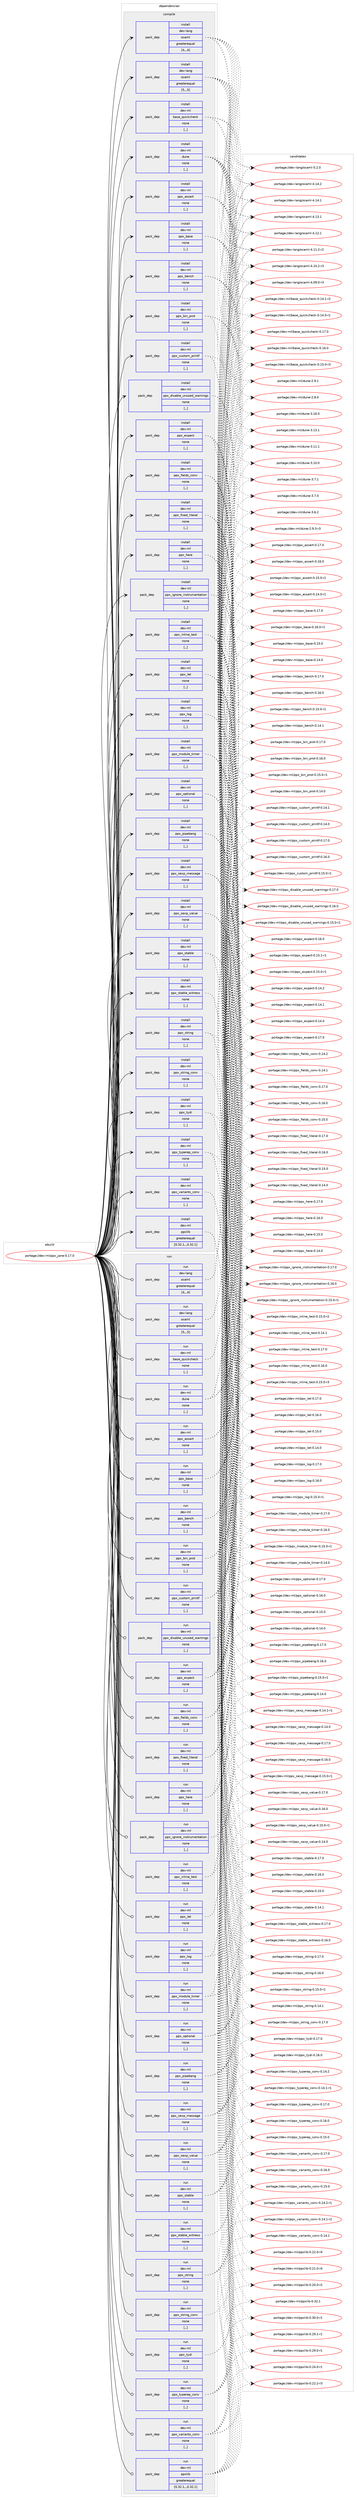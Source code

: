 digraph prolog {

# *************
# Graph options
# *************

newrank=true;
concentrate=true;
compound=true;
graph [rankdir=LR,fontname=Helvetica,fontsize=10,ranksep=1.5];#, ranksep=2.5, nodesep=0.2];
edge  [arrowhead=vee];
node  [fontname=Helvetica,fontsize=10];

# **********
# The ebuild
# **********

subgraph cluster_leftcol {
color=gray;
label=<<i>ebuild</i>>;
id [label="portage://dev-ml/ppx_jane-0.17.0", color=red, width=4, href="../dev-ml/ppx_jane-0.17.0.svg"];
}

# ****************
# The dependencies
# ****************

subgraph cluster_midcol {
color=gray;
label=<<i>dependencies</i>>;
subgraph cluster_compile {
fillcolor="#eeeeee";
style=filled;
label=<<i>compile</i>>;
subgraph pack92381 {
dependency123375 [label=<<TABLE BORDER="0" CELLBORDER="1" CELLSPACING="0" CELLPADDING="4" WIDTH="220"><TR><TD ROWSPAN="6" CELLPADDING="30">pack_dep</TD></TR><TR><TD WIDTH="110">install</TD></TR><TR><TD>dev-lang</TD></TR><TR><TD>ocaml</TD></TR><TR><TD>greaterequal</TD></TR><TR><TD>[4,,,4]</TD></TR></TABLE>>, shape=none, color=blue];
}
id:e -> dependency123375:w [weight=20,style="solid",arrowhead="vee"];
subgraph pack92382 {
dependency123376 [label=<<TABLE BORDER="0" CELLBORDER="1" CELLSPACING="0" CELLPADDING="4" WIDTH="220"><TR><TD ROWSPAN="6" CELLPADDING="30">pack_dep</TD></TR><TR><TD WIDTH="110">install</TD></TR><TR><TD>dev-lang</TD></TR><TR><TD>ocaml</TD></TR><TR><TD>greaterequal</TD></TR><TR><TD>[5,,,5]</TD></TR></TABLE>>, shape=none, color=blue];
}
id:e -> dependency123376:w [weight=20,style="solid",arrowhead="vee"];
subgraph pack92383 {
dependency123377 [label=<<TABLE BORDER="0" CELLBORDER="1" CELLSPACING="0" CELLPADDING="4" WIDTH="220"><TR><TD ROWSPAN="6" CELLPADDING="30">pack_dep</TD></TR><TR><TD WIDTH="110">install</TD></TR><TR><TD>dev-ml</TD></TR><TR><TD>base_quickcheck</TD></TR><TR><TD>none</TD></TR><TR><TD>[,,]</TD></TR></TABLE>>, shape=none, color=blue];
}
id:e -> dependency123377:w [weight=20,style="solid",arrowhead="vee"];
subgraph pack92384 {
dependency123378 [label=<<TABLE BORDER="0" CELLBORDER="1" CELLSPACING="0" CELLPADDING="4" WIDTH="220"><TR><TD ROWSPAN="6" CELLPADDING="30">pack_dep</TD></TR><TR><TD WIDTH="110">install</TD></TR><TR><TD>dev-ml</TD></TR><TR><TD>dune</TD></TR><TR><TD>none</TD></TR><TR><TD>[,,]</TD></TR></TABLE>>, shape=none, color=blue];
}
id:e -> dependency123378:w [weight=20,style="solid",arrowhead="vee"];
subgraph pack92385 {
dependency123379 [label=<<TABLE BORDER="0" CELLBORDER="1" CELLSPACING="0" CELLPADDING="4" WIDTH="220"><TR><TD ROWSPAN="6" CELLPADDING="30">pack_dep</TD></TR><TR><TD WIDTH="110">install</TD></TR><TR><TD>dev-ml</TD></TR><TR><TD>ppx_assert</TD></TR><TR><TD>none</TD></TR><TR><TD>[,,]</TD></TR></TABLE>>, shape=none, color=blue];
}
id:e -> dependency123379:w [weight=20,style="solid",arrowhead="vee"];
subgraph pack92386 {
dependency123380 [label=<<TABLE BORDER="0" CELLBORDER="1" CELLSPACING="0" CELLPADDING="4" WIDTH="220"><TR><TD ROWSPAN="6" CELLPADDING="30">pack_dep</TD></TR><TR><TD WIDTH="110">install</TD></TR><TR><TD>dev-ml</TD></TR><TR><TD>ppx_base</TD></TR><TR><TD>none</TD></TR><TR><TD>[,,]</TD></TR></TABLE>>, shape=none, color=blue];
}
id:e -> dependency123380:w [weight=20,style="solid",arrowhead="vee"];
subgraph pack92387 {
dependency123381 [label=<<TABLE BORDER="0" CELLBORDER="1" CELLSPACING="0" CELLPADDING="4" WIDTH="220"><TR><TD ROWSPAN="6" CELLPADDING="30">pack_dep</TD></TR><TR><TD WIDTH="110">install</TD></TR><TR><TD>dev-ml</TD></TR><TR><TD>ppx_bench</TD></TR><TR><TD>none</TD></TR><TR><TD>[,,]</TD></TR></TABLE>>, shape=none, color=blue];
}
id:e -> dependency123381:w [weight=20,style="solid",arrowhead="vee"];
subgraph pack92388 {
dependency123382 [label=<<TABLE BORDER="0" CELLBORDER="1" CELLSPACING="0" CELLPADDING="4" WIDTH="220"><TR><TD ROWSPAN="6" CELLPADDING="30">pack_dep</TD></TR><TR><TD WIDTH="110">install</TD></TR><TR><TD>dev-ml</TD></TR><TR><TD>ppx_bin_prot</TD></TR><TR><TD>none</TD></TR><TR><TD>[,,]</TD></TR></TABLE>>, shape=none, color=blue];
}
id:e -> dependency123382:w [weight=20,style="solid",arrowhead="vee"];
subgraph pack92389 {
dependency123383 [label=<<TABLE BORDER="0" CELLBORDER="1" CELLSPACING="0" CELLPADDING="4" WIDTH="220"><TR><TD ROWSPAN="6" CELLPADDING="30">pack_dep</TD></TR><TR><TD WIDTH="110">install</TD></TR><TR><TD>dev-ml</TD></TR><TR><TD>ppx_custom_printf</TD></TR><TR><TD>none</TD></TR><TR><TD>[,,]</TD></TR></TABLE>>, shape=none, color=blue];
}
id:e -> dependency123383:w [weight=20,style="solid",arrowhead="vee"];
subgraph pack92390 {
dependency123384 [label=<<TABLE BORDER="0" CELLBORDER="1" CELLSPACING="0" CELLPADDING="4" WIDTH="220"><TR><TD ROWSPAN="6" CELLPADDING="30">pack_dep</TD></TR><TR><TD WIDTH="110">install</TD></TR><TR><TD>dev-ml</TD></TR><TR><TD>ppx_disable_unused_warnings</TD></TR><TR><TD>none</TD></TR><TR><TD>[,,]</TD></TR></TABLE>>, shape=none, color=blue];
}
id:e -> dependency123384:w [weight=20,style="solid",arrowhead="vee"];
subgraph pack92391 {
dependency123385 [label=<<TABLE BORDER="0" CELLBORDER="1" CELLSPACING="0" CELLPADDING="4" WIDTH="220"><TR><TD ROWSPAN="6" CELLPADDING="30">pack_dep</TD></TR><TR><TD WIDTH="110">install</TD></TR><TR><TD>dev-ml</TD></TR><TR><TD>ppx_expect</TD></TR><TR><TD>none</TD></TR><TR><TD>[,,]</TD></TR></TABLE>>, shape=none, color=blue];
}
id:e -> dependency123385:w [weight=20,style="solid",arrowhead="vee"];
subgraph pack92392 {
dependency123386 [label=<<TABLE BORDER="0" CELLBORDER="1" CELLSPACING="0" CELLPADDING="4" WIDTH="220"><TR><TD ROWSPAN="6" CELLPADDING="30">pack_dep</TD></TR><TR><TD WIDTH="110">install</TD></TR><TR><TD>dev-ml</TD></TR><TR><TD>ppx_fields_conv</TD></TR><TR><TD>none</TD></TR><TR><TD>[,,]</TD></TR></TABLE>>, shape=none, color=blue];
}
id:e -> dependency123386:w [weight=20,style="solid",arrowhead="vee"];
subgraph pack92393 {
dependency123387 [label=<<TABLE BORDER="0" CELLBORDER="1" CELLSPACING="0" CELLPADDING="4" WIDTH="220"><TR><TD ROWSPAN="6" CELLPADDING="30">pack_dep</TD></TR><TR><TD WIDTH="110">install</TD></TR><TR><TD>dev-ml</TD></TR><TR><TD>ppx_fixed_literal</TD></TR><TR><TD>none</TD></TR><TR><TD>[,,]</TD></TR></TABLE>>, shape=none, color=blue];
}
id:e -> dependency123387:w [weight=20,style="solid",arrowhead="vee"];
subgraph pack92394 {
dependency123388 [label=<<TABLE BORDER="0" CELLBORDER="1" CELLSPACING="0" CELLPADDING="4" WIDTH="220"><TR><TD ROWSPAN="6" CELLPADDING="30">pack_dep</TD></TR><TR><TD WIDTH="110">install</TD></TR><TR><TD>dev-ml</TD></TR><TR><TD>ppx_here</TD></TR><TR><TD>none</TD></TR><TR><TD>[,,]</TD></TR></TABLE>>, shape=none, color=blue];
}
id:e -> dependency123388:w [weight=20,style="solid",arrowhead="vee"];
subgraph pack92395 {
dependency123389 [label=<<TABLE BORDER="0" CELLBORDER="1" CELLSPACING="0" CELLPADDING="4" WIDTH="220"><TR><TD ROWSPAN="6" CELLPADDING="30">pack_dep</TD></TR><TR><TD WIDTH="110">install</TD></TR><TR><TD>dev-ml</TD></TR><TR><TD>ppx_ignore_instrumentation</TD></TR><TR><TD>none</TD></TR><TR><TD>[,,]</TD></TR></TABLE>>, shape=none, color=blue];
}
id:e -> dependency123389:w [weight=20,style="solid",arrowhead="vee"];
subgraph pack92396 {
dependency123390 [label=<<TABLE BORDER="0" CELLBORDER="1" CELLSPACING="0" CELLPADDING="4" WIDTH="220"><TR><TD ROWSPAN="6" CELLPADDING="30">pack_dep</TD></TR><TR><TD WIDTH="110">install</TD></TR><TR><TD>dev-ml</TD></TR><TR><TD>ppx_inline_test</TD></TR><TR><TD>none</TD></TR><TR><TD>[,,]</TD></TR></TABLE>>, shape=none, color=blue];
}
id:e -> dependency123390:w [weight=20,style="solid",arrowhead="vee"];
subgraph pack92397 {
dependency123391 [label=<<TABLE BORDER="0" CELLBORDER="1" CELLSPACING="0" CELLPADDING="4" WIDTH="220"><TR><TD ROWSPAN="6" CELLPADDING="30">pack_dep</TD></TR><TR><TD WIDTH="110">install</TD></TR><TR><TD>dev-ml</TD></TR><TR><TD>ppx_let</TD></TR><TR><TD>none</TD></TR><TR><TD>[,,]</TD></TR></TABLE>>, shape=none, color=blue];
}
id:e -> dependency123391:w [weight=20,style="solid",arrowhead="vee"];
subgraph pack92398 {
dependency123392 [label=<<TABLE BORDER="0" CELLBORDER="1" CELLSPACING="0" CELLPADDING="4" WIDTH="220"><TR><TD ROWSPAN="6" CELLPADDING="30">pack_dep</TD></TR><TR><TD WIDTH="110">install</TD></TR><TR><TD>dev-ml</TD></TR><TR><TD>ppx_log</TD></TR><TR><TD>none</TD></TR><TR><TD>[,,]</TD></TR></TABLE>>, shape=none, color=blue];
}
id:e -> dependency123392:w [weight=20,style="solid",arrowhead="vee"];
subgraph pack92399 {
dependency123393 [label=<<TABLE BORDER="0" CELLBORDER="1" CELLSPACING="0" CELLPADDING="4" WIDTH="220"><TR><TD ROWSPAN="6" CELLPADDING="30">pack_dep</TD></TR><TR><TD WIDTH="110">install</TD></TR><TR><TD>dev-ml</TD></TR><TR><TD>ppx_module_timer</TD></TR><TR><TD>none</TD></TR><TR><TD>[,,]</TD></TR></TABLE>>, shape=none, color=blue];
}
id:e -> dependency123393:w [weight=20,style="solid",arrowhead="vee"];
subgraph pack92400 {
dependency123394 [label=<<TABLE BORDER="0" CELLBORDER="1" CELLSPACING="0" CELLPADDING="4" WIDTH="220"><TR><TD ROWSPAN="6" CELLPADDING="30">pack_dep</TD></TR><TR><TD WIDTH="110">install</TD></TR><TR><TD>dev-ml</TD></TR><TR><TD>ppx_optional</TD></TR><TR><TD>none</TD></TR><TR><TD>[,,]</TD></TR></TABLE>>, shape=none, color=blue];
}
id:e -> dependency123394:w [weight=20,style="solid",arrowhead="vee"];
subgraph pack92401 {
dependency123395 [label=<<TABLE BORDER="0" CELLBORDER="1" CELLSPACING="0" CELLPADDING="4" WIDTH="220"><TR><TD ROWSPAN="6" CELLPADDING="30">pack_dep</TD></TR><TR><TD WIDTH="110">install</TD></TR><TR><TD>dev-ml</TD></TR><TR><TD>ppx_pipebang</TD></TR><TR><TD>none</TD></TR><TR><TD>[,,]</TD></TR></TABLE>>, shape=none, color=blue];
}
id:e -> dependency123395:w [weight=20,style="solid",arrowhead="vee"];
subgraph pack92402 {
dependency123396 [label=<<TABLE BORDER="0" CELLBORDER="1" CELLSPACING="0" CELLPADDING="4" WIDTH="220"><TR><TD ROWSPAN="6" CELLPADDING="30">pack_dep</TD></TR><TR><TD WIDTH="110">install</TD></TR><TR><TD>dev-ml</TD></TR><TR><TD>ppx_sexp_message</TD></TR><TR><TD>none</TD></TR><TR><TD>[,,]</TD></TR></TABLE>>, shape=none, color=blue];
}
id:e -> dependency123396:w [weight=20,style="solid",arrowhead="vee"];
subgraph pack92403 {
dependency123397 [label=<<TABLE BORDER="0" CELLBORDER="1" CELLSPACING="0" CELLPADDING="4" WIDTH="220"><TR><TD ROWSPAN="6" CELLPADDING="30">pack_dep</TD></TR><TR><TD WIDTH="110">install</TD></TR><TR><TD>dev-ml</TD></TR><TR><TD>ppx_sexp_value</TD></TR><TR><TD>none</TD></TR><TR><TD>[,,]</TD></TR></TABLE>>, shape=none, color=blue];
}
id:e -> dependency123397:w [weight=20,style="solid",arrowhead="vee"];
subgraph pack92404 {
dependency123398 [label=<<TABLE BORDER="0" CELLBORDER="1" CELLSPACING="0" CELLPADDING="4" WIDTH="220"><TR><TD ROWSPAN="6" CELLPADDING="30">pack_dep</TD></TR><TR><TD WIDTH="110">install</TD></TR><TR><TD>dev-ml</TD></TR><TR><TD>ppx_stable</TD></TR><TR><TD>none</TD></TR><TR><TD>[,,]</TD></TR></TABLE>>, shape=none, color=blue];
}
id:e -> dependency123398:w [weight=20,style="solid",arrowhead="vee"];
subgraph pack92405 {
dependency123399 [label=<<TABLE BORDER="0" CELLBORDER="1" CELLSPACING="0" CELLPADDING="4" WIDTH="220"><TR><TD ROWSPAN="6" CELLPADDING="30">pack_dep</TD></TR><TR><TD WIDTH="110">install</TD></TR><TR><TD>dev-ml</TD></TR><TR><TD>ppx_stable_witness</TD></TR><TR><TD>none</TD></TR><TR><TD>[,,]</TD></TR></TABLE>>, shape=none, color=blue];
}
id:e -> dependency123399:w [weight=20,style="solid",arrowhead="vee"];
subgraph pack92406 {
dependency123400 [label=<<TABLE BORDER="0" CELLBORDER="1" CELLSPACING="0" CELLPADDING="4" WIDTH="220"><TR><TD ROWSPAN="6" CELLPADDING="30">pack_dep</TD></TR><TR><TD WIDTH="110">install</TD></TR><TR><TD>dev-ml</TD></TR><TR><TD>ppx_string</TD></TR><TR><TD>none</TD></TR><TR><TD>[,,]</TD></TR></TABLE>>, shape=none, color=blue];
}
id:e -> dependency123400:w [weight=20,style="solid",arrowhead="vee"];
subgraph pack92407 {
dependency123401 [label=<<TABLE BORDER="0" CELLBORDER="1" CELLSPACING="0" CELLPADDING="4" WIDTH="220"><TR><TD ROWSPAN="6" CELLPADDING="30">pack_dep</TD></TR><TR><TD WIDTH="110">install</TD></TR><TR><TD>dev-ml</TD></TR><TR><TD>ppx_string_conv</TD></TR><TR><TD>none</TD></TR><TR><TD>[,,]</TD></TR></TABLE>>, shape=none, color=blue];
}
id:e -> dependency123401:w [weight=20,style="solid",arrowhead="vee"];
subgraph pack92408 {
dependency123402 [label=<<TABLE BORDER="0" CELLBORDER="1" CELLSPACING="0" CELLPADDING="4" WIDTH="220"><TR><TD ROWSPAN="6" CELLPADDING="30">pack_dep</TD></TR><TR><TD WIDTH="110">install</TD></TR><TR><TD>dev-ml</TD></TR><TR><TD>ppx_tydi</TD></TR><TR><TD>none</TD></TR><TR><TD>[,,]</TD></TR></TABLE>>, shape=none, color=blue];
}
id:e -> dependency123402:w [weight=20,style="solid",arrowhead="vee"];
subgraph pack92409 {
dependency123403 [label=<<TABLE BORDER="0" CELLBORDER="1" CELLSPACING="0" CELLPADDING="4" WIDTH="220"><TR><TD ROWSPAN="6" CELLPADDING="30">pack_dep</TD></TR><TR><TD WIDTH="110">install</TD></TR><TR><TD>dev-ml</TD></TR><TR><TD>ppx_typerep_conv</TD></TR><TR><TD>none</TD></TR><TR><TD>[,,]</TD></TR></TABLE>>, shape=none, color=blue];
}
id:e -> dependency123403:w [weight=20,style="solid",arrowhead="vee"];
subgraph pack92410 {
dependency123404 [label=<<TABLE BORDER="0" CELLBORDER="1" CELLSPACING="0" CELLPADDING="4" WIDTH="220"><TR><TD ROWSPAN="6" CELLPADDING="30">pack_dep</TD></TR><TR><TD WIDTH="110">install</TD></TR><TR><TD>dev-ml</TD></TR><TR><TD>ppx_variants_conv</TD></TR><TR><TD>none</TD></TR><TR><TD>[,,]</TD></TR></TABLE>>, shape=none, color=blue];
}
id:e -> dependency123404:w [weight=20,style="solid",arrowhead="vee"];
subgraph pack92411 {
dependency123405 [label=<<TABLE BORDER="0" CELLBORDER="1" CELLSPACING="0" CELLPADDING="4" WIDTH="220"><TR><TD ROWSPAN="6" CELLPADDING="30">pack_dep</TD></TR><TR><TD WIDTH="110">install</TD></TR><TR><TD>dev-ml</TD></TR><TR><TD>ppxlib</TD></TR><TR><TD>greaterequal</TD></TR><TR><TD>[0.32.1,,,0.32.1]</TD></TR></TABLE>>, shape=none, color=blue];
}
id:e -> dependency123405:w [weight=20,style="solid",arrowhead="vee"];
}
subgraph cluster_compileandrun {
fillcolor="#eeeeee";
style=filled;
label=<<i>compile and run</i>>;
}
subgraph cluster_run {
fillcolor="#eeeeee";
style=filled;
label=<<i>run</i>>;
subgraph pack92412 {
dependency123406 [label=<<TABLE BORDER="0" CELLBORDER="1" CELLSPACING="0" CELLPADDING="4" WIDTH="220"><TR><TD ROWSPAN="6" CELLPADDING="30">pack_dep</TD></TR><TR><TD WIDTH="110">run</TD></TR><TR><TD>dev-lang</TD></TR><TR><TD>ocaml</TD></TR><TR><TD>greaterequal</TD></TR><TR><TD>[4,,,4]</TD></TR></TABLE>>, shape=none, color=blue];
}
id:e -> dependency123406:w [weight=20,style="solid",arrowhead="odot"];
subgraph pack92413 {
dependency123407 [label=<<TABLE BORDER="0" CELLBORDER="1" CELLSPACING="0" CELLPADDING="4" WIDTH="220"><TR><TD ROWSPAN="6" CELLPADDING="30">pack_dep</TD></TR><TR><TD WIDTH="110">run</TD></TR><TR><TD>dev-lang</TD></TR><TR><TD>ocaml</TD></TR><TR><TD>greaterequal</TD></TR><TR><TD>[5,,,5]</TD></TR></TABLE>>, shape=none, color=blue];
}
id:e -> dependency123407:w [weight=20,style="solid",arrowhead="odot"];
subgraph pack92414 {
dependency123408 [label=<<TABLE BORDER="0" CELLBORDER="1" CELLSPACING="0" CELLPADDING="4" WIDTH="220"><TR><TD ROWSPAN="6" CELLPADDING="30">pack_dep</TD></TR><TR><TD WIDTH="110">run</TD></TR><TR><TD>dev-ml</TD></TR><TR><TD>base_quickcheck</TD></TR><TR><TD>none</TD></TR><TR><TD>[,,]</TD></TR></TABLE>>, shape=none, color=blue];
}
id:e -> dependency123408:w [weight=20,style="solid",arrowhead="odot"];
subgraph pack92415 {
dependency123409 [label=<<TABLE BORDER="0" CELLBORDER="1" CELLSPACING="0" CELLPADDING="4" WIDTH="220"><TR><TD ROWSPAN="6" CELLPADDING="30">pack_dep</TD></TR><TR><TD WIDTH="110">run</TD></TR><TR><TD>dev-ml</TD></TR><TR><TD>dune</TD></TR><TR><TD>none</TD></TR><TR><TD>[,,]</TD></TR></TABLE>>, shape=none, color=blue];
}
id:e -> dependency123409:w [weight=20,style="solid",arrowhead="odot"];
subgraph pack92416 {
dependency123410 [label=<<TABLE BORDER="0" CELLBORDER="1" CELLSPACING="0" CELLPADDING="4" WIDTH="220"><TR><TD ROWSPAN="6" CELLPADDING="30">pack_dep</TD></TR><TR><TD WIDTH="110">run</TD></TR><TR><TD>dev-ml</TD></TR><TR><TD>ppx_assert</TD></TR><TR><TD>none</TD></TR><TR><TD>[,,]</TD></TR></TABLE>>, shape=none, color=blue];
}
id:e -> dependency123410:w [weight=20,style="solid",arrowhead="odot"];
subgraph pack92417 {
dependency123411 [label=<<TABLE BORDER="0" CELLBORDER="1" CELLSPACING="0" CELLPADDING="4" WIDTH="220"><TR><TD ROWSPAN="6" CELLPADDING="30">pack_dep</TD></TR><TR><TD WIDTH="110">run</TD></TR><TR><TD>dev-ml</TD></TR><TR><TD>ppx_base</TD></TR><TR><TD>none</TD></TR><TR><TD>[,,]</TD></TR></TABLE>>, shape=none, color=blue];
}
id:e -> dependency123411:w [weight=20,style="solid",arrowhead="odot"];
subgraph pack92418 {
dependency123412 [label=<<TABLE BORDER="0" CELLBORDER="1" CELLSPACING="0" CELLPADDING="4" WIDTH="220"><TR><TD ROWSPAN="6" CELLPADDING="30">pack_dep</TD></TR><TR><TD WIDTH="110">run</TD></TR><TR><TD>dev-ml</TD></TR><TR><TD>ppx_bench</TD></TR><TR><TD>none</TD></TR><TR><TD>[,,]</TD></TR></TABLE>>, shape=none, color=blue];
}
id:e -> dependency123412:w [weight=20,style="solid",arrowhead="odot"];
subgraph pack92419 {
dependency123413 [label=<<TABLE BORDER="0" CELLBORDER="1" CELLSPACING="0" CELLPADDING="4" WIDTH="220"><TR><TD ROWSPAN="6" CELLPADDING="30">pack_dep</TD></TR><TR><TD WIDTH="110">run</TD></TR><TR><TD>dev-ml</TD></TR><TR><TD>ppx_bin_prot</TD></TR><TR><TD>none</TD></TR><TR><TD>[,,]</TD></TR></TABLE>>, shape=none, color=blue];
}
id:e -> dependency123413:w [weight=20,style="solid",arrowhead="odot"];
subgraph pack92420 {
dependency123414 [label=<<TABLE BORDER="0" CELLBORDER="1" CELLSPACING="0" CELLPADDING="4" WIDTH="220"><TR><TD ROWSPAN="6" CELLPADDING="30">pack_dep</TD></TR><TR><TD WIDTH="110">run</TD></TR><TR><TD>dev-ml</TD></TR><TR><TD>ppx_custom_printf</TD></TR><TR><TD>none</TD></TR><TR><TD>[,,]</TD></TR></TABLE>>, shape=none, color=blue];
}
id:e -> dependency123414:w [weight=20,style="solid",arrowhead="odot"];
subgraph pack92421 {
dependency123415 [label=<<TABLE BORDER="0" CELLBORDER="1" CELLSPACING="0" CELLPADDING="4" WIDTH="220"><TR><TD ROWSPAN="6" CELLPADDING="30">pack_dep</TD></TR><TR><TD WIDTH="110">run</TD></TR><TR><TD>dev-ml</TD></TR><TR><TD>ppx_disable_unused_warnings</TD></TR><TR><TD>none</TD></TR><TR><TD>[,,]</TD></TR></TABLE>>, shape=none, color=blue];
}
id:e -> dependency123415:w [weight=20,style="solid",arrowhead="odot"];
subgraph pack92422 {
dependency123416 [label=<<TABLE BORDER="0" CELLBORDER="1" CELLSPACING="0" CELLPADDING="4" WIDTH="220"><TR><TD ROWSPAN="6" CELLPADDING="30">pack_dep</TD></TR><TR><TD WIDTH="110">run</TD></TR><TR><TD>dev-ml</TD></TR><TR><TD>ppx_expect</TD></TR><TR><TD>none</TD></TR><TR><TD>[,,]</TD></TR></TABLE>>, shape=none, color=blue];
}
id:e -> dependency123416:w [weight=20,style="solid",arrowhead="odot"];
subgraph pack92423 {
dependency123417 [label=<<TABLE BORDER="0" CELLBORDER="1" CELLSPACING="0" CELLPADDING="4" WIDTH="220"><TR><TD ROWSPAN="6" CELLPADDING="30">pack_dep</TD></TR><TR><TD WIDTH="110">run</TD></TR><TR><TD>dev-ml</TD></TR><TR><TD>ppx_fields_conv</TD></TR><TR><TD>none</TD></TR><TR><TD>[,,]</TD></TR></TABLE>>, shape=none, color=blue];
}
id:e -> dependency123417:w [weight=20,style="solid",arrowhead="odot"];
subgraph pack92424 {
dependency123418 [label=<<TABLE BORDER="0" CELLBORDER="1" CELLSPACING="0" CELLPADDING="4" WIDTH="220"><TR><TD ROWSPAN="6" CELLPADDING="30">pack_dep</TD></TR><TR><TD WIDTH="110">run</TD></TR><TR><TD>dev-ml</TD></TR><TR><TD>ppx_fixed_literal</TD></TR><TR><TD>none</TD></TR><TR><TD>[,,]</TD></TR></TABLE>>, shape=none, color=blue];
}
id:e -> dependency123418:w [weight=20,style="solid",arrowhead="odot"];
subgraph pack92425 {
dependency123419 [label=<<TABLE BORDER="0" CELLBORDER="1" CELLSPACING="0" CELLPADDING="4" WIDTH="220"><TR><TD ROWSPAN="6" CELLPADDING="30">pack_dep</TD></TR><TR><TD WIDTH="110">run</TD></TR><TR><TD>dev-ml</TD></TR><TR><TD>ppx_here</TD></TR><TR><TD>none</TD></TR><TR><TD>[,,]</TD></TR></TABLE>>, shape=none, color=blue];
}
id:e -> dependency123419:w [weight=20,style="solid",arrowhead="odot"];
subgraph pack92426 {
dependency123420 [label=<<TABLE BORDER="0" CELLBORDER="1" CELLSPACING="0" CELLPADDING="4" WIDTH="220"><TR><TD ROWSPAN="6" CELLPADDING="30">pack_dep</TD></TR><TR><TD WIDTH="110">run</TD></TR><TR><TD>dev-ml</TD></TR><TR><TD>ppx_ignore_instrumentation</TD></TR><TR><TD>none</TD></TR><TR><TD>[,,]</TD></TR></TABLE>>, shape=none, color=blue];
}
id:e -> dependency123420:w [weight=20,style="solid",arrowhead="odot"];
subgraph pack92427 {
dependency123421 [label=<<TABLE BORDER="0" CELLBORDER="1" CELLSPACING="0" CELLPADDING="4" WIDTH="220"><TR><TD ROWSPAN="6" CELLPADDING="30">pack_dep</TD></TR><TR><TD WIDTH="110">run</TD></TR><TR><TD>dev-ml</TD></TR><TR><TD>ppx_inline_test</TD></TR><TR><TD>none</TD></TR><TR><TD>[,,]</TD></TR></TABLE>>, shape=none, color=blue];
}
id:e -> dependency123421:w [weight=20,style="solid",arrowhead="odot"];
subgraph pack92428 {
dependency123422 [label=<<TABLE BORDER="0" CELLBORDER="1" CELLSPACING="0" CELLPADDING="4" WIDTH="220"><TR><TD ROWSPAN="6" CELLPADDING="30">pack_dep</TD></TR><TR><TD WIDTH="110">run</TD></TR><TR><TD>dev-ml</TD></TR><TR><TD>ppx_let</TD></TR><TR><TD>none</TD></TR><TR><TD>[,,]</TD></TR></TABLE>>, shape=none, color=blue];
}
id:e -> dependency123422:w [weight=20,style="solid",arrowhead="odot"];
subgraph pack92429 {
dependency123423 [label=<<TABLE BORDER="0" CELLBORDER="1" CELLSPACING="0" CELLPADDING="4" WIDTH="220"><TR><TD ROWSPAN="6" CELLPADDING="30">pack_dep</TD></TR><TR><TD WIDTH="110">run</TD></TR><TR><TD>dev-ml</TD></TR><TR><TD>ppx_log</TD></TR><TR><TD>none</TD></TR><TR><TD>[,,]</TD></TR></TABLE>>, shape=none, color=blue];
}
id:e -> dependency123423:w [weight=20,style="solid",arrowhead="odot"];
subgraph pack92430 {
dependency123424 [label=<<TABLE BORDER="0" CELLBORDER="1" CELLSPACING="0" CELLPADDING="4" WIDTH="220"><TR><TD ROWSPAN="6" CELLPADDING="30">pack_dep</TD></TR><TR><TD WIDTH="110">run</TD></TR><TR><TD>dev-ml</TD></TR><TR><TD>ppx_module_timer</TD></TR><TR><TD>none</TD></TR><TR><TD>[,,]</TD></TR></TABLE>>, shape=none, color=blue];
}
id:e -> dependency123424:w [weight=20,style="solid",arrowhead="odot"];
subgraph pack92431 {
dependency123425 [label=<<TABLE BORDER="0" CELLBORDER="1" CELLSPACING="0" CELLPADDING="4" WIDTH="220"><TR><TD ROWSPAN="6" CELLPADDING="30">pack_dep</TD></TR><TR><TD WIDTH="110">run</TD></TR><TR><TD>dev-ml</TD></TR><TR><TD>ppx_optional</TD></TR><TR><TD>none</TD></TR><TR><TD>[,,]</TD></TR></TABLE>>, shape=none, color=blue];
}
id:e -> dependency123425:w [weight=20,style="solid",arrowhead="odot"];
subgraph pack92432 {
dependency123426 [label=<<TABLE BORDER="0" CELLBORDER="1" CELLSPACING="0" CELLPADDING="4" WIDTH="220"><TR><TD ROWSPAN="6" CELLPADDING="30">pack_dep</TD></TR><TR><TD WIDTH="110">run</TD></TR><TR><TD>dev-ml</TD></TR><TR><TD>ppx_pipebang</TD></TR><TR><TD>none</TD></TR><TR><TD>[,,]</TD></TR></TABLE>>, shape=none, color=blue];
}
id:e -> dependency123426:w [weight=20,style="solid",arrowhead="odot"];
subgraph pack92433 {
dependency123427 [label=<<TABLE BORDER="0" CELLBORDER="1" CELLSPACING="0" CELLPADDING="4" WIDTH="220"><TR><TD ROWSPAN="6" CELLPADDING="30">pack_dep</TD></TR><TR><TD WIDTH="110">run</TD></TR><TR><TD>dev-ml</TD></TR><TR><TD>ppx_sexp_message</TD></TR><TR><TD>none</TD></TR><TR><TD>[,,]</TD></TR></TABLE>>, shape=none, color=blue];
}
id:e -> dependency123427:w [weight=20,style="solid",arrowhead="odot"];
subgraph pack92434 {
dependency123428 [label=<<TABLE BORDER="0" CELLBORDER="1" CELLSPACING="0" CELLPADDING="4" WIDTH="220"><TR><TD ROWSPAN="6" CELLPADDING="30">pack_dep</TD></TR><TR><TD WIDTH="110">run</TD></TR><TR><TD>dev-ml</TD></TR><TR><TD>ppx_sexp_value</TD></TR><TR><TD>none</TD></TR><TR><TD>[,,]</TD></TR></TABLE>>, shape=none, color=blue];
}
id:e -> dependency123428:w [weight=20,style="solid",arrowhead="odot"];
subgraph pack92435 {
dependency123429 [label=<<TABLE BORDER="0" CELLBORDER="1" CELLSPACING="0" CELLPADDING="4" WIDTH="220"><TR><TD ROWSPAN="6" CELLPADDING="30">pack_dep</TD></TR><TR><TD WIDTH="110">run</TD></TR><TR><TD>dev-ml</TD></TR><TR><TD>ppx_stable</TD></TR><TR><TD>none</TD></TR><TR><TD>[,,]</TD></TR></TABLE>>, shape=none, color=blue];
}
id:e -> dependency123429:w [weight=20,style="solid",arrowhead="odot"];
subgraph pack92436 {
dependency123430 [label=<<TABLE BORDER="0" CELLBORDER="1" CELLSPACING="0" CELLPADDING="4" WIDTH="220"><TR><TD ROWSPAN="6" CELLPADDING="30">pack_dep</TD></TR><TR><TD WIDTH="110">run</TD></TR><TR><TD>dev-ml</TD></TR><TR><TD>ppx_stable_witness</TD></TR><TR><TD>none</TD></TR><TR><TD>[,,]</TD></TR></TABLE>>, shape=none, color=blue];
}
id:e -> dependency123430:w [weight=20,style="solid",arrowhead="odot"];
subgraph pack92437 {
dependency123431 [label=<<TABLE BORDER="0" CELLBORDER="1" CELLSPACING="0" CELLPADDING="4" WIDTH="220"><TR><TD ROWSPAN="6" CELLPADDING="30">pack_dep</TD></TR><TR><TD WIDTH="110">run</TD></TR><TR><TD>dev-ml</TD></TR><TR><TD>ppx_string</TD></TR><TR><TD>none</TD></TR><TR><TD>[,,]</TD></TR></TABLE>>, shape=none, color=blue];
}
id:e -> dependency123431:w [weight=20,style="solid",arrowhead="odot"];
subgraph pack92438 {
dependency123432 [label=<<TABLE BORDER="0" CELLBORDER="1" CELLSPACING="0" CELLPADDING="4" WIDTH="220"><TR><TD ROWSPAN="6" CELLPADDING="30">pack_dep</TD></TR><TR><TD WIDTH="110">run</TD></TR><TR><TD>dev-ml</TD></TR><TR><TD>ppx_string_conv</TD></TR><TR><TD>none</TD></TR><TR><TD>[,,]</TD></TR></TABLE>>, shape=none, color=blue];
}
id:e -> dependency123432:w [weight=20,style="solid",arrowhead="odot"];
subgraph pack92439 {
dependency123433 [label=<<TABLE BORDER="0" CELLBORDER="1" CELLSPACING="0" CELLPADDING="4" WIDTH="220"><TR><TD ROWSPAN="6" CELLPADDING="30">pack_dep</TD></TR><TR><TD WIDTH="110">run</TD></TR><TR><TD>dev-ml</TD></TR><TR><TD>ppx_tydi</TD></TR><TR><TD>none</TD></TR><TR><TD>[,,]</TD></TR></TABLE>>, shape=none, color=blue];
}
id:e -> dependency123433:w [weight=20,style="solid",arrowhead="odot"];
subgraph pack92440 {
dependency123434 [label=<<TABLE BORDER="0" CELLBORDER="1" CELLSPACING="0" CELLPADDING="4" WIDTH="220"><TR><TD ROWSPAN="6" CELLPADDING="30">pack_dep</TD></TR><TR><TD WIDTH="110">run</TD></TR><TR><TD>dev-ml</TD></TR><TR><TD>ppx_typerep_conv</TD></TR><TR><TD>none</TD></TR><TR><TD>[,,]</TD></TR></TABLE>>, shape=none, color=blue];
}
id:e -> dependency123434:w [weight=20,style="solid",arrowhead="odot"];
subgraph pack92441 {
dependency123435 [label=<<TABLE BORDER="0" CELLBORDER="1" CELLSPACING="0" CELLPADDING="4" WIDTH="220"><TR><TD ROWSPAN="6" CELLPADDING="30">pack_dep</TD></TR><TR><TD WIDTH="110">run</TD></TR><TR><TD>dev-ml</TD></TR><TR><TD>ppx_variants_conv</TD></TR><TR><TD>none</TD></TR><TR><TD>[,,]</TD></TR></TABLE>>, shape=none, color=blue];
}
id:e -> dependency123435:w [weight=20,style="solid",arrowhead="odot"];
subgraph pack92442 {
dependency123436 [label=<<TABLE BORDER="0" CELLBORDER="1" CELLSPACING="0" CELLPADDING="4" WIDTH="220"><TR><TD ROWSPAN="6" CELLPADDING="30">pack_dep</TD></TR><TR><TD WIDTH="110">run</TD></TR><TR><TD>dev-ml</TD></TR><TR><TD>ppxlib</TD></TR><TR><TD>greaterequal</TD></TR><TR><TD>[0.32.1,,,0.32.1]</TD></TR></TABLE>>, shape=none, color=blue];
}
id:e -> dependency123436:w [weight=20,style="solid",arrowhead="odot"];
}
}

# **************
# The candidates
# **************

subgraph cluster_choices {
rank=same;
color=gray;
label=<<i>candidates</i>>;

subgraph choice92381 {
color=black;
nodesep=1;
choice1001011184510897110103471119997109108455346504648 [label="portage://dev-lang/ocaml-5.2.0", color=red, width=4,href="../dev-lang/ocaml-5.2.0.svg"];
choice100101118451089711010347111999710910845524649524650 [label="portage://dev-lang/ocaml-4.14.2", color=red, width=4,href="../dev-lang/ocaml-4.14.2.svg"];
choice100101118451089711010347111999710910845524649524649 [label="portage://dev-lang/ocaml-4.14.1", color=red, width=4,href="../dev-lang/ocaml-4.14.1.svg"];
choice100101118451089711010347111999710910845524649514649 [label="portage://dev-lang/ocaml-4.13.1", color=red, width=4,href="../dev-lang/ocaml-4.13.1.svg"];
choice100101118451089711010347111999710910845524649504649 [label="portage://dev-lang/ocaml-4.12.1", color=red, width=4,href="../dev-lang/ocaml-4.12.1.svg"];
choice1001011184510897110103471119997109108455246494946504511450 [label="portage://dev-lang/ocaml-4.11.2-r2", color=red, width=4,href="../dev-lang/ocaml-4.11.2-r2.svg"];
choice1001011184510897110103471119997109108455246494846504511451 [label="portage://dev-lang/ocaml-4.10.2-r3", color=red, width=4,href="../dev-lang/ocaml-4.10.2-r3.svg"];
choice1001011184510897110103471119997109108455246485746484511451 [label="portage://dev-lang/ocaml-4.09.0-r3", color=red, width=4,href="../dev-lang/ocaml-4.09.0-r3.svg"];
dependency123375:e -> choice1001011184510897110103471119997109108455346504648:w [style=dotted,weight="100"];
dependency123375:e -> choice100101118451089711010347111999710910845524649524650:w [style=dotted,weight="100"];
dependency123375:e -> choice100101118451089711010347111999710910845524649524649:w [style=dotted,weight="100"];
dependency123375:e -> choice100101118451089711010347111999710910845524649514649:w [style=dotted,weight="100"];
dependency123375:e -> choice100101118451089711010347111999710910845524649504649:w [style=dotted,weight="100"];
dependency123375:e -> choice1001011184510897110103471119997109108455246494946504511450:w [style=dotted,weight="100"];
dependency123375:e -> choice1001011184510897110103471119997109108455246494846504511451:w [style=dotted,weight="100"];
dependency123375:e -> choice1001011184510897110103471119997109108455246485746484511451:w [style=dotted,weight="100"];
}
subgraph choice92382 {
color=black;
nodesep=1;
choice1001011184510897110103471119997109108455346504648 [label="portage://dev-lang/ocaml-5.2.0", color=red, width=4,href="../dev-lang/ocaml-5.2.0.svg"];
choice100101118451089711010347111999710910845524649524650 [label="portage://dev-lang/ocaml-4.14.2", color=red, width=4,href="../dev-lang/ocaml-4.14.2.svg"];
choice100101118451089711010347111999710910845524649524649 [label="portage://dev-lang/ocaml-4.14.1", color=red, width=4,href="../dev-lang/ocaml-4.14.1.svg"];
choice100101118451089711010347111999710910845524649514649 [label="portage://dev-lang/ocaml-4.13.1", color=red, width=4,href="../dev-lang/ocaml-4.13.1.svg"];
choice100101118451089711010347111999710910845524649504649 [label="portage://dev-lang/ocaml-4.12.1", color=red, width=4,href="../dev-lang/ocaml-4.12.1.svg"];
choice1001011184510897110103471119997109108455246494946504511450 [label="portage://dev-lang/ocaml-4.11.2-r2", color=red, width=4,href="../dev-lang/ocaml-4.11.2-r2.svg"];
choice1001011184510897110103471119997109108455246494846504511451 [label="portage://dev-lang/ocaml-4.10.2-r3", color=red, width=4,href="../dev-lang/ocaml-4.10.2-r3.svg"];
choice1001011184510897110103471119997109108455246485746484511451 [label="portage://dev-lang/ocaml-4.09.0-r3", color=red, width=4,href="../dev-lang/ocaml-4.09.0-r3.svg"];
dependency123376:e -> choice1001011184510897110103471119997109108455346504648:w [style=dotted,weight="100"];
dependency123376:e -> choice100101118451089711010347111999710910845524649524650:w [style=dotted,weight="100"];
dependency123376:e -> choice100101118451089711010347111999710910845524649524649:w [style=dotted,weight="100"];
dependency123376:e -> choice100101118451089711010347111999710910845524649514649:w [style=dotted,weight="100"];
dependency123376:e -> choice100101118451089711010347111999710910845524649504649:w [style=dotted,weight="100"];
dependency123376:e -> choice1001011184510897110103471119997109108455246494946504511450:w [style=dotted,weight="100"];
dependency123376:e -> choice1001011184510897110103471119997109108455246494846504511451:w [style=dotted,weight="100"];
dependency123376:e -> choice1001011184510897110103471119997109108455246485746484511451:w [style=dotted,weight="100"];
}
subgraph choice92383 {
color=black;
nodesep=1;
choice100101118451091084798971151019511311710599107991041019910745484649554648 [label="portage://dev-ml/base_quickcheck-0.17.0", color=red, width=4,href="../dev-ml/base_quickcheck-0.17.0.svg"];
choice100101118451091084798971151019511311710599107991041019910745484649544648 [label="portage://dev-ml/base_quickcheck-0.16.0", color=red, width=4,href="../dev-ml/base_quickcheck-0.16.0.svg"];
choice1001011184510910847989711510195113117105991079910410199107454846495346484511451 [label="portage://dev-ml/base_quickcheck-0.15.0-r3", color=red, width=4,href="../dev-ml/base_quickcheck-0.15.0-r3.svg"];
choice1001011184510910847989711510195113117105991079910410199107454846495246494511450 [label="portage://dev-ml/base_quickcheck-0.14.1-r2", color=red, width=4,href="../dev-ml/base_quickcheck-0.14.1-r2.svg"];
choice1001011184510910847989711510195113117105991079910410199107454846495246484511449 [label="portage://dev-ml/base_quickcheck-0.14.0-r1", color=red, width=4,href="../dev-ml/base_quickcheck-0.14.0-r1.svg"];
dependency123377:e -> choice100101118451091084798971151019511311710599107991041019910745484649554648:w [style=dotted,weight="100"];
dependency123377:e -> choice100101118451091084798971151019511311710599107991041019910745484649544648:w [style=dotted,weight="100"];
dependency123377:e -> choice1001011184510910847989711510195113117105991079910410199107454846495346484511451:w [style=dotted,weight="100"];
dependency123377:e -> choice1001011184510910847989711510195113117105991079910410199107454846495246494511450:w [style=dotted,weight="100"];
dependency123377:e -> choice1001011184510910847989711510195113117105991079910410199107454846495246484511449:w [style=dotted,weight="100"];
}
subgraph choice92384 {
color=black;
nodesep=1;
choice100101118451091084710011711010145514649544648 [label="portage://dev-ml/dune-3.16.0", color=red, width=4,href="../dev-ml/dune-3.16.0.svg"];
choice100101118451091084710011711010145514649514649 [label="portage://dev-ml/dune-3.13.1", color=red, width=4,href="../dev-ml/dune-3.13.1.svg"];
choice100101118451091084710011711010145514649494649 [label="portage://dev-ml/dune-3.11.1", color=red, width=4,href="../dev-ml/dune-3.11.1.svg"];
choice100101118451091084710011711010145514649484648 [label="portage://dev-ml/dune-3.10.0", color=red, width=4,href="../dev-ml/dune-3.10.0.svg"];
choice1001011184510910847100117110101455146554649 [label="portage://dev-ml/dune-3.7.1", color=red, width=4,href="../dev-ml/dune-3.7.1.svg"];
choice1001011184510910847100117110101455146554648 [label="portage://dev-ml/dune-3.7.0", color=red, width=4,href="../dev-ml/dune-3.7.0.svg"];
choice1001011184510910847100117110101455146544650 [label="portage://dev-ml/dune-3.6.2", color=red, width=4,href="../dev-ml/dune-3.6.2.svg"];
choice10010111845109108471001171101014550465746514511451 [label="portage://dev-ml/dune-2.9.3-r3", color=red, width=4,href="../dev-ml/dune-2.9.3-r3.svg"];
choice1001011184510910847100117110101455046574649 [label="portage://dev-ml/dune-2.9.1", color=red, width=4,href="../dev-ml/dune-2.9.1.svg"];
choice1001011184510910847100117110101455046564652 [label="portage://dev-ml/dune-2.8.4", color=red, width=4,href="../dev-ml/dune-2.8.4.svg"];
dependency123378:e -> choice100101118451091084710011711010145514649544648:w [style=dotted,weight="100"];
dependency123378:e -> choice100101118451091084710011711010145514649514649:w [style=dotted,weight="100"];
dependency123378:e -> choice100101118451091084710011711010145514649494649:w [style=dotted,weight="100"];
dependency123378:e -> choice100101118451091084710011711010145514649484648:w [style=dotted,weight="100"];
dependency123378:e -> choice1001011184510910847100117110101455146554649:w [style=dotted,weight="100"];
dependency123378:e -> choice1001011184510910847100117110101455146554648:w [style=dotted,weight="100"];
dependency123378:e -> choice1001011184510910847100117110101455146544650:w [style=dotted,weight="100"];
dependency123378:e -> choice10010111845109108471001171101014550465746514511451:w [style=dotted,weight="100"];
dependency123378:e -> choice1001011184510910847100117110101455046574649:w [style=dotted,weight="100"];
dependency123378:e -> choice1001011184510910847100117110101455046564652:w [style=dotted,weight="100"];
}
subgraph choice92385 {
color=black;
nodesep=1;
choice1001011184510910847112112120959711511510111411645484649554648 [label="portage://dev-ml/ppx_assert-0.17.0", color=red, width=4,href="../dev-ml/ppx_assert-0.17.0.svg"];
choice1001011184510910847112112120959711511510111411645484649544648 [label="portage://dev-ml/ppx_assert-0.16.0", color=red, width=4,href="../dev-ml/ppx_assert-0.16.0.svg"];
choice10010111845109108471121121209597115115101114116454846495346484511449 [label="portage://dev-ml/ppx_assert-0.15.0-r1", color=red, width=4,href="../dev-ml/ppx_assert-0.15.0-r1.svg"];
choice10010111845109108471121121209597115115101114116454846495246484511449 [label="portage://dev-ml/ppx_assert-0.14.0-r1", color=red, width=4,href="../dev-ml/ppx_assert-0.14.0-r1.svg"];
dependency123379:e -> choice1001011184510910847112112120959711511510111411645484649554648:w [style=dotted,weight="100"];
dependency123379:e -> choice1001011184510910847112112120959711511510111411645484649544648:w [style=dotted,weight="100"];
dependency123379:e -> choice10010111845109108471121121209597115115101114116454846495346484511449:w [style=dotted,weight="100"];
dependency123379:e -> choice10010111845109108471121121209597115115101114116454846495246484511449:w [style=dotted,weight="100"];
}
subgraph choice92386 {
color=black;
nodesep=1;
choice100101118451091084711211212095989711510145484649554648 [label="portage://dev-ml/ppx_base-0.17.0", color=red, width=4,href="../dev-ml/ppx_base-0.17.0.svg"];
choice1001011184510910847112112120959897115101454846495446484511449 [label="portage://dev-ml/ppx_base-0.16.0-r1", color=red, width=4,href="../dev-ml/ppx_base-0.16.0-r1.svg"];
choice100101118451091084711211212095989711510145484649534648 [label="portage://dev-ml/ppx_base-0.15.0", color=red, width=4,href="../dev-ml/ppx_base-0.15.0.svg"];
choice100101118451091084711211212095989711510145484649524648 [label="portage://dev-ml/ppx_base-0.14.0", color=red, width=4,href="../dev-ml/ppx_base-0.14.0.svg"];
dependency123380:e -> choice100101118451091084711211212095989711510145484649554648:w [style=dotted,weight="100"];
dependency123380:e -> choice1001011184510910847112112120959897115101454846495446484511449:w [style=dotted,weight="100"];
dependency123380:e -> choice100101118451091084711211212095989711510145484649534648:w [style=dotted,weight="100"];
dependency123380:e -> choice100101118451091084711211212095989711510145484649524648:w [style=dotted,weight="100"];
}
subgraph choice92387 {
color=black;
nodesep=1;
choice100101118451091084711211212095981011109910445484649554648 [label="portage://dev-ml/ppx_bench-0.17.0", color=red, width=4,href="../dev-ml/ppx_bench-0.17.0.svg"];
choice100101118451091084711211212095981011109910445484649544648 [label="portage://dev-ml/ppx_bench-0.16.0", color=red, width=4,href="../dev-ml/ppx_bench-0.16.0.svg"];
choice1001011184510910847112112120959810111099104454846495346484511449 [label="portage://dev-ml/ppx_bench-0.15.0-r1", color=red, width=4,href="../dev-ml/ppx_bench-0.15.0-r1.svg"];
choice100101118451091084711211212095981011109910445484649524649 [label="portage://dev-ml/ppx_bench-0.14.1", color=red, width=4,href="../dev-ml/ppx_bench-0.14.1.svg"];
dependency123381:e -> choice100101118451091084711211212095981011109910445484649554648:w [style=dotted,weight="100"];
dependency123381:e -> choice100101118451091084711211212095981011109910445484649544648:w [style=dotted,weight="100"];
dependency123381:e -> choice1001011184510910847112112120959810111099104454846495346484511449:w [style=dotted,weight="100"];
dependency123381:e -> choice100101118451091084711211212095981011109910445484649524649:w [style=dotted,weight="100"];
}
subgraph choice92388 {
color=black;
nodesep=1;
choice100101118451091084711211212095981051109511211411111645484649554648 [label="portage://dev-ml/ppx_bin_prot-0.17.0", color=red, width=4,href="../dev-ml/ppx_bin_prot-0.17.0.svg"];
choice100101118451091084711211212095981051109511211411111645484649544648 [label="portage://dev-ml/ppx_bin_prot-0.16.0", color=red, width=4,href="../dev-ml/ppx_bin_prot-0.16.0.svg"];
choice1001011184510910847112112120959810511095112114111116454846495346484511449 [label="portage://dev-ml/ppx_bin_prot-0.15.0-r1", color=red, width=4,href="../dev-ml/ppx_bin_prot-0.15.0-r1.svg"];
choice100101118451091084711211212095981051109511211411111645484649524648 [label="portage://dev-ml/ppx_bin_prot-0.14.0", color=red, width=4,href="../dev-ml/ppx_bin_prot-0.14.0.svg"];
dependency123382:e -> choice100101118451091084711211212095981051109511211411111645484649554648:w [style=dotted,weight="100"];
dependency123382:e -> choice100101118451091084711211212095981051109511211411111645484649544648:w [style=dotted,weight="100"];
dependency123382:e -> choice1001011184510910847112112120959810511095112114111116454846495346484511449:w [style=dotted,weight="100"];
dependency123382:e -> choice100101118451091084711211212095981051109511211411111645484649524648:w [style=dotted,weight="100"];
}
subgraph choice92389 {
color=black;
nodesep=1;
choice100101118451091084711211212095991171151161111099511211410511011610245484649554648 [label="portage://dev-ml/ppx_custom_printf-0.17.0", color=red, width=4,href="../dev-ml/ppx_custom_printf-0.17.0.svg"];
choice100101118451091084711211212095991171151161111099511211410511011610245484649544648 [label="portage://dev-ml/ppx_custom_printf-0.16.0", color=red, width=4,href="../dev-ml/ppx_custom_printf-0.16.0.svg"];
choice1001011184510910847112112120959911711511611110995112114105110116102454846495346484511449 [label="portage://dev-ml/ppx_custom_printf-0.15.0-r1", color=red, width=4,href="../dev-ml/ppx_custom_printf-0.15.0-r1.svg"];
choice100101118451091084711211212095991171151161111099511211410511011610245484649524649 [label="portage://dev-ml/ppx_custom_printf-0.14.1", color=red, width=4,href="../dev-ml/ppx_custom_printf-0.14.1.svg"];
choice100101118451091084711211212095991171151161111099511211410511011610245484649524648 [label="portage://dev-ml/ppx_custom_printf-0.14.0", color=red, width=4,href="../dev-ml/ppx_custom_printf-0.14.0.svg"];
dependency123383:e -> choice100101118451091084711211212095991171151161111099511211410511011610245484649554648:w [style=dotted,weight="100"];
dependency123383:e -> choice100101118451091084711211212095991171151161111099511211410511011610245484649544648:w [style=dotted,weight="100"];
dependency123383:e -> choice1001011184510910847112112120959911711511611110995112114105110116102454846495346484511449:w [style=dotted,weight="100"];
dependency123383:e -> choice100101118451091084711211212095991171151161111099511211410511011610245484649524649:w [style=dotted,weight="100"];
dependency123383:e -> choice100101118451091084711211212095991171151161111099511211410511011610245484649524648:w [style=dotted,weight="100"];
}
subgraph choice92390 {
color=black;
nodesep=1;
choice100101118451091084711211212095100105115979810810195117110117115101100951199711411010511010311545484649554648 [label="portage://dev-ml/ppx_disable_unused_warnings-0.17.0", color=red, width=4,href="../dev-ml/ppx_disable_unused_warnings-0.17.0.svg"];
choice100101118451091084711211212095100105115979810810195117110117115101100951199711411010511010311545484649544648 [label="portage://dev-ml/ppx_disable_unused_warnings-0.16.0", color=red, width=4,href="../dev-ml/ppx_disable_unused_warnings-0.16.0.svg"];
choice1001011184510910847112112120951001051159798108101951171101171151011009511997114110105110103115454846495346484511449 [label="portage://dev-ml/ppx_disable_unused_warnings-0.15.0-r1", color=red, width=4,href="../dev-ml/ppx_disable_unused_warnings-0.15.0-r1.svg"];
dependency123384:e -> choice100101118451091084711211212095100105115979810810195117110117115101100951199711411010511010311545484649554648:w [style=dotted,weight="100"];
dependency123384:e -> choice100101118451091084711211212095100105115979810810195117110117115101100951199711411010511010311545484649544648:w [style=dotted,weight="100"];
dependency123384:e -> choice1001011184510910847112112120951001051159798108101951171101171151011009511997114110105110103115454846495346484511449:w [style=dotted,weight="100"];
}
subgraph choice92391 {
color=black;
nodesep=1;
choice1001011184510910847112112120951011201121019911645484649554648 [label="portage://dev-ml/ppx_expect-0.17.0", color=red, width=4,href="../dev-ml/ppx_expect-0.17.0.svg"];
choice1001011184510910847112112120951011201121019911645484649544648 [label="portage://dev-ml/ppx_expect-0.16.0", color=red, width=4,href="../dev-ml/ppx_expect-0.16.0.svg"];
choice10010111845109108471121121209510112011210199116454846495346494511449 [label="portage://dev-ml/ppx_expect-0.15.1-r1", color=red, width=4,href="../dev-ml/ppx_expect-0.15.1-r1.svg"];
choice10010111845109108471121121209510112011210199116454846495346484511449 [label="portage://dev-ml/ppx_expect-0.15.0-r1", color=red, width=4,href="../dev-ml/ppx_expect-0.15.0-r1.svg"];
choice1001011184510910847112112120951011201121019911645484649524650 [label="portage://dev-ml/ppx_expect-0.14.2", color=red, width=4,href="../dev-ml/ppx_expect-0.14.2.svg"];
choice1001011184510910847112112120951011201121019911645484649524649 [label="portage://dev-ml/ppx_expect-0.14.1", color=red, width=4,href="../dev-ml/ppx_expect-0.14.1.svg"];
choice1001011184510910847112112120951011201121019911645484649524648 [label="portage://dev-ml/ppx_expect-0.14.0", color=red, width=4,href="../dev-ml/ppx_expect-0.14.0.svg"];
dependency123385:e -> choice1001011184510910847112112120951011201121019911645484649554648:w [style=dotted,weight="100"];
dependency123385:e -> choice1001011184510910847112112120951011201121019911645484649544648:w [style=dotted,weight="100"];
dependency123385:e -> choice10010111845109108471121121209510112011210199116454846495346494511449:w [style=dotted,weight="100"];
dependency123385:e -> choice10010111845109108471121121209510112011210199116454846495346484511449:w [style=dotted,weight="100"];
dependency123385:e -> choice1001011184510910847112112120951011201121019911645484649524650:w [style=dotted,weight="100"];
dependency123385:e -> choice1001011184510910847112112120951011201121019911645484649524649:w [style=dotted,weight="100"];
dependency123385:e -> choice1001011184510910847112112120951011201121019911645484649524648:w [style=dotted,weight="100"];
}
subgraph choice92392 {
color=black;
nodesep=1;
choice100101118451091084711211212095102105101108100115959911111011845484649554648 [label="portage://dev-ml/ppx_fields_conv-0.17.0", color=red, width=4,href="../dev-ml/ppx_fields_conv-0.17.0.svg"];
choice100101118451091084711211212095102105101108100115959911111011845484649544648 [label="portage://dev-ml/ppx_fields_conv-0.16.0", color=red, width=4,href="../dev-ml/ppx_fields_conv-0.16.0.svg"];
choice100101118451091084711211212095102105101108100115959911111011845484649534648 [label="portage://dev-ml/ppx_fields_conv-0.15.0", color=red, width=4,href="../dev-ml/ppx_fields_conv-0.15.0.svg"];
choice100101118451091084711211212095102105101108100115959911111011845484649524650 [label="portage://dev-ml/ppx_fields_conv-0.14.2", color=red, width=4,href="../dev-ml/ppx_fields_conv-0.14.2.svg"];
choice100101118451091084711211212095102105101108100115959911111011845484649524649 [label="portage://dev-ml/ppx_fields_conv-0.14.1", color=red, width=4,href="../dev-ml/ppx_fields_conv-0.14.1.svg"];
dependency123386:e -> choice100101118451091084711211212095102105101108100115959911111011845484649554648:w [style=dotted,weight="100"];
dependency123386:e -> choice100101118451091084711211212095102105101108100115959911111011845484649544648:w [style=dotted,weight="100"];
dependency123386:e -> choice100101118451091084711211212095102105101108100115959911111011845484649534648:w [style=dotted,weight="100"];
dependency123386:e -> choice100101118451091084711211212095102105101108100115959911111011845484649524650:w [style=dotted,weight="100"];
dependency123386:e -> choice100101118451091084711211212095102105101108100115959911111011845484649524649:w [style=dotted,weight="100"];
}
subgraph choice92393 {
color=black;
nodesep=1;
choice100101118451091084711211212095102105120101100951081051161011149710845484649554648 [label="portage://dev-ml/ppx_fixed_literal-0.17.0", color=red, width=4,href="../dev-ml/ppx_fixed_literal-0.17.0.svg"];
choice100101118451091084711211212095102105120101100951081051161011149710845484649544648 [label="portage://dev-ml/ppx_fixed_literal-0.16.0", color=red, width=4,href="../dev-ml/ppx_fixed_literal-0.16.0.svg"];
choice100101118451091084711211212095102105120101100951081051161011149710845484649534648 [label="portage://dev-ml/ppx_fixed_literal-0.15.0", color=red, width=4,href="../dev-ml/ppx_fixed_literal-0.15.0.svg"];
choice100101118451091084711211212095102105120101100951081051161011149710845484649524648 [label="portage://dev-ml/ppx_fixed_literal-0.14.0", color=red, width=4,href="../dev-ml/ppx_fixed_literal-0.14.0.svg"];
dependency123387:e -> choice100101118451091084711211212095102105120101100951081051161011149710845484649554648:w [style=dotted,weight="100"];
dependency123387:e -> choice100101118451091084711211212095102105120101100951081051161011149710845484649544648:w [style=dotted,weight="100"];
dependency123387:e -> choice100101118451091084711211212095102105120101100951081051161011149710845484649534648:w [style=dotted,weight="100"];
dependency123387:e -> choice100101118451091084711211212095102105120101100951081051161011149710845484649524648:w [style=dotted,weight="100"];
}
subgraph choice92394 {
color=black;
nodesep=1;
choice10010111845109108471121121209510410111410145484649554648 [label="portage://dev-ml/ppx_here-0.17.0", color=red, width=4,href="../dev-ml/ppx_here-0.17.0.svg"];
choice10010111845109108471121121209510410111410145484649544648 [label="portage://dev-ml/ppx_here-0.16.0", color=red, width=4,href="../dev-ml/ppx_here-0.16.0.svg"];
choice10010111845109108471121121209510410111410145484649534648 [label="portage://dev-ml/ppx_here-0.15.0", color=red, width=4,href="../dev-ml/ppx_here-0.15.0.svg"];
choice10010111845109108471121121209510410111410145484649524648 [label="portage://dev-ml/ppx_here-0.14.0", color=red, width=4,href="../dev-ml/ppx_here-0.14.0.svg"];
dependency123388:e -> choice10010111845109108471121121209510410111410145484649554648:w [style=dotted,weight="100"];
dependency123388:e -> choice10010111845109108471121121209510410111410145484649544648:w [style=dotted,weight="100"];
dependency123388:e -> choice10010111845109108471121121209510410111410145484649534648:w [style=dotted,weight="100"];
dependency123388:e -> choice10010111845109108471121121209510410111410145484649524648:w [style=dotted,weight="100"];
}
subgraph choice92395 {
color=black;
nodesep=1;
choice100101118451091084711211212095105103110111114101951051101151161141171091011101169711610511111045484649554648 [label="portage://dev-ml/ppx_ignore_instrumentation-0.17.0", color=red, width=4,href="../dev-ml/ppx_ignore_instrumentation-0.17.0.svg"];
choice100101118451091084711211212095105103110111114101951051101151161141171091011101169711610511111045484649544648 [label="portage://dev-ml/ppx_ignore_instrumentation-0.16.0", color=red, width=4,href="../dev-ml/ppx_ignore_instrumentation-0.16.0.svg"];
choice1001011184510910847112112120951051031101111141019510511011511611411710910111011697116105111110454846495346484511449 [label="portage://dev-ml/ppx_ignore_instrumentation-0.15.0-r1", color=red, width=4,href="../dev-ml/ppx_ignore_instrumentation-0.15.0-r1.svg"];
dependency123389:e -> choice100101118451091084711211212095105103110111114101951051101151161141171091011101169711610511111045484649554648:w [style=dotted,weight="100"];
dependency123389:e -> choice100101118451091084711211212095105103110111114101951051101151161141171091011101169711610511111045484649544648:w [style=dotted,weight="100"];
dependency123389:e -> choice1001011184510910847112112120951051031101111141019510511011511611411710910111011697116105111110454846495346484511449:w [style=dotted,weight="100"];
}
subgraph choice92396 {
color=black;
nodesep=1;
choice1001011184510910847112112120951051101081051101019511610111511645484649554648 [label="portage://dev-ml/ppx_inline_test-0.17.0", color=red, width=4,href="../dev-ml/ppx_inline_test-0.17.0.svg"];
choice1001011184510910847112112120951051101081051101019511610111511645484649544648 [label="portage://dev-ml/ppx_inline_test-0.16.0", color=red, width=4,href="../dev-ml/ppx_inline_test-0.16.0.svg"];
choice10010111845109108471121121209510511010810511010195116101115116454846495346484511451 [label="portage://dev-ml/ppx_inline_test-0.15.0-r3", color=red, width=4,href="../dev-ml/ppx_inline_test-0.15.0-r3.svg"];
choice10010111845109108471121121209510511010810511010195116101115116454846495346484511450 [label="portage://dev-ml/ppx_inline_test-0.15.0-r2", color=red, width=4,href="../dev-ml/ppx_inline_test-0.15.0-r2.svg"];
choice1001011184510910847112112120951051101081051101019511610111511645484649524649 [label="portage://dev-ml/ppx_inline_test-0.14.1", color=red, width=4,href="../dev-ml/ppx_inline_test-0.14.1.svg"];
dependency123390:e -> choice1001011184510910847112112120951051101081051101019511610111511645484649554648:w [style=dotted,weight="100"];
dependency123390:e -> choice1001011184510910847112112120951051101081051101019511610111511645484649544648:w [style=dotted,weight="100"];
dependency123390:e -> choice10010111845109108471121121209510511010810511010195116101115116454846495346484511451:w [style=dotted,weight="100"];
dependency123390:e -> choice10010111845109108471121121209510511010810511010195116101115116454846495346484511450:w [style=dotted,weight="100"];
dependency123390:e -> choice1001011184510910847112112120951051101081051101019511610111511645484649524649:w [style=dotted,weight="100"];
}
subgraph choice92397 {
color=black;
nodesep=1;
choice10010111845109108471121121209510810111645484649554648 [label="portage://dev-ml/ppx_let-0.17.0", color=red, width=4,href="../dev-ml/ppx_let-0.17.0.svg"];
choice10010111845109108471121121209510810111645484649544648 [label="portage://dev-ml/ppx_let-0.16.0", color=red, width=4,href="../dev-ml/ppx_let-0.16.0.svg"];
choice10010111845109108471121121209510810111645484649534648 [label="portage://dev-ml/ppx_let-0.15.0", color=red, width=4,href="../dev-ml/ppx_let-0.15.0.svg"];
choice10010111845109108471121121209510810111645484649524648 [label="portage://dev-ml/ppx_let-0.14.0", color=red, width=4,href="../dev-ml/ppx_let-0.14.0.svg"];
dependency123391:e -> choice10010111845109108471121121209510810111645484649554648:w [style=dotted,weight="100"];
dependency123391:e -> choice10010111845109108471121121209510810111645484649544648:w [style=dotted,weight="100"];
dependency123391:e -> choice10010111845109108471121121209510810111645484649534648:w [style=dotted,weight="100"];
dependency123391:e -> choice10010111845109108471121121209510810111645484649524648:w [style=dotted,weight="100"];
}
subgraph choice92398 {
color=black;
nodesep=1;
choice10010111845109108471121121209510811110345484649554648 [label="portage://dev-ml/ppx_log-0.17.0", color=red, width=4,href="../dev-ml/ppx_log-0.17.0.svg"];
choice10010111845109108471121121209510811110345484649544648 [label="portage://dev-ml/ppx_log-0.16.0", color=red, width=4,href="../dev-ml/ppx_log-0.16.0.svg"];
choice100101118451091084711211212095108111103454846495346484511449 [label="portage://dev-ml/ppx_log-0.15.0-r1", color=red, width=4,href="../dev-ml/ppx_log-0.15.0-r1.svg"];
dependency123392:e -> choice10010111845109108471121121209510811110345484649554648:w [style=dotted,weight="100"];
dependency123392:e -> choice10010111845109108471121121209510811110345484649544648:w [style=dotted,weight="100"];
dependency123392:e -> choice100101118451091084711211212095108111103454846495346484511449:w [style=dotted,weight="100"];
}
subgraph choice92399 {
color=black;
nodesep=1;
choice1001011184510910847112112120951091111001171081019511610510910111445484649554648 [label="portage://dev-ml/ppx_module_timer-0.17.0", color=red, width=4,href="../dev-ml/ppx_module_timer-0.17.0.svg"];
choice1001011184510910847112112120951091111001171081019511610510910111445484649544648 [label="portage://dev-ml/ppx_module_timer-0.16.0", color=red, width=4,href="../dev-ml/ppx_module_timer-0.16.0.svg"];
choice10010111845109108471121121209510911110011710810195116105109101114454846495346484511449 [label="portage://dev-ml/ppx_module_timer-0.15.0-r1", color=red, width=4,href="../dev-ml/ppx_module_timer-0.15.0-r1.svg"];
choice1001011184510910847112112120951091111001171081019511610510910111445484649524648 [label="portage://dev-ml/ppx_module_timer-0.14.0", color=red, width=4,href="../dev-ml/ppx_module_timer-0.14.0.svg"];
dependency123393:e -> choice1001011184510910847112112120951091111001171081019511610510910111445484649554648:w [style=dotted,weight="100"];
dependency123393:e -> choice1001011184510910847112112120951091111001171081019511610510910111445484649544648:w [style=dotted,weight="100"];
dependency123393:e -> choice10010111845109108471121121209510911110011710810195116105109101114454846495346484511449:w [style=dotted,weight="100"];
dependency123393:e -> choice1001011184510910847112112120951091111001171081019511610510910111445484649524648:w [style=dotted,weight="100"];
}
subgraph choice92400 {
color=black;
nodesep=1;
choice1001011184510910847112112120951111121161051111109710845484649554648 [label="portage://dev-ml/ppx_optional-0.17.0", color=red, width=4,href="../dev-ml/ppx_optional-0.17.0.svg"];
choice1001011184510910847112112120951111121161051111109710845484649544648 [label="portage://dev-ml/ppx_optional-0.16.0", color=red, width=4,href="../dev-ml/ppx_optional-0.16.0.svg"];
choice1001011184510910847112112120951111121161051111109710845484649534648 [label="portage://dev-ml/ppx_optional-0.15.0", color=red, width=4,href="../dev-ml/ppx_optional-0.15.0.svg"];
choice1001011184510910847112112120951111121161051111109710845484649524648 [label="portage://dev-ml/ppx_optional-0.14.0", color=red, width=4,href="../dev-ml/ppx_optional-0.14.0.svg"];
dependency123394:e -> choice1001011184510910847112112120951111121161051111109710845484649554648:w [style=dotted,weight="100"];
dependency123394:e -> choice1001011184510910847112112120951111121161051111109710845484649544648:w [style=dotted,weight="100"];
dependency123394:e -> choice1001011184510910847112112120951111121161051111109710845484649534648:w [style=dotted,weight="100"];
dependency123394:e -> choice1001011184510910847112112120951111121161051111109710845484649524648:w [style=dotted,weight="100"];
}
subgraph choice92401 {
color=black;
nodesep=1;
choice100101118451091084711211212095112105112101989711010345484649554648 [label="portage://dev-ml/ppx_pipebang-0.17.0", color=red, width=4,href="../dev-ml/ppx_pipebang-0.17.0.svg"];
choice100101118451091084711211212095112105112101989711010345484649544648 [label="portage://dev-ml/ppx_pipebang-0.16.0", color=red, width=4,href="../dev-ml/ppx_pipebang-0.16.0.svg"];
choice1001011184510910847112112120951121051121019897110103454846495346484511449 [label="portage://dev-ml/ppx_pipebang-0.15.0-r1", color=red, width=4,href="../dev-ml/ppx_pipebang-0.15.0-r1.svg"];
choice100101118451091084711211212095112105112101989711010345484649524648 [label="portage://dev-ml/ppx_pipebang-0.14.0", color=red, width=4,href="../dev-ml/ppx_pipebang-0.14.0.svg"];
dependency123395:e -> choice100101118451091084711211212095112105112101989711010345484649554648:w [style=dotted,weight="100"];
dependency123395:e -> choice100101118451091084711211212095112105112101989711010345484649544648:w [style=dotted,weight="100"];
dependency123395:e -> choice1001011184510910847112112120951121051121019897110103454846495346484511449:w [style=dotted,weight="100"];
dependency123395:e -> choice100101118451091084711211212095112105112101989711010345484649524648:w [style=dotted,weight="100"];
}
subgraph choice92402 {
color=black;
nodesep=1;
choice100101118451091084711211212095115101120112951091011151159710310145484649554648 [label="portage://dev-ml/ppx_sexp_message-0.17.0", color=red, width=4,href="../dev-ml/ppx_sexp_message-0.17.0.svg"];
choice100101118451091084711211212095115101120112951091011151159710310145484649544648 [label="portage://dev-ml/ppx_sexp_message-0.16.0", color=red, width=4,href="../dev-ml/ppx_sexp_message-0.16.0.svg"];
choice1001011184510910847112112120951151011201129510910111511597103101454846495346484511449 [label="portage://dev-ml/ppx_sexp_message-0.15.0-r1", color=red, width=4,href="../dev-ml/ppx_sexp_message-0.15.0-r1.svg"];
choice1001011184510910847112112120951151011201129510910111511597103101454846495246494511449 [label="portage://dev-ml/ppx_sexp_message-0.14.1-r1", color=red, width=4,href="../dev-ml/ppx_sexp_message-0.14.1-r1.svg"];
choice100101118451091084711211212095115101120112951091011151159710310145484649524648 [label="portage://dev-ml/ppx_sexp_message-0.14.0", color=red, width=4,href="../dev-ml/ppx_sexp_message-0.14.0.svg"];
dependency123396:e -> choice100101118451091084711211212095115101120112951091011151159710310145484649554648:w [style=dotted,weight="100"];
dependency123396:e -> choice100101118451091084711211212095115101120112951091011151159710310145484649544648:w [style=dotted,weight="100"];
dependency123396:e -> choice1001011184510910847112112120951151011201129510910111511597103101454846495346484511449:w [style=dotted,weight="100"];
dependency123396:e -> choice1001011184510910847112112120951151011201129510910111511597103101454846495246494511449:w [style=dotted,weight="100"];
dependency123396:e -> choice100101118451091084711211212095115101120112951091011151159710310145484649524648:w [style=dotted,weight="100"];
}
subgraph choice92403 {
color=black;
nodesep=1;
choice100101118451091084711211212095115101120112951189710811710145484649554648 [label="portage://dev-ml/ppx_sexp_value-0.17.0", color=red, width=4,href="../dev-ml/ppx_sexp_value-0.17.0.svg"];
choice100101118451091084711211212095115101120112951189710811710145484649544648 [label="portage://dev-ml/ppx_sexp_value-0.16.0", color=red, width=4,href="../dev-ml/ppx_sexp_value-0.16.0.svg"];
choice1001011184510910847112112120951151011201129511897108117101454846495346484511449 [label="portage://dev-ml/ppx_sexp_value-0.15.0-r1", color=red, width=4,href="../dev-ml/ppx_sexp_value-0.15.0-r1.svg"];
choice100101118451091084711211212095115101120112951189710811710145484649524648 [label="portage://dev-ml/ppx_sexp_value-0.14.0", color=red, width=4,href="../dev-ml/ppx_sexp_value-0.14.0.svg"];
dependency123397:e -> choice100101118451091084711211212095115101120112951189710811710145484649554648:w [style=dotted,weight="100"];
dependency123397:e -> choice100101118451091084711211212095115101120112951189710811710145484649544648:w [style=dotted,weight="100"];
dependency123397:e -> choice1001011184510910847112112120951151011201129511897108117101454846495346484511449:w [style=dotted,weight="100"];
dependency123397:e -> choice100101118451091084711211212095115101120112951189710811710145484649524648:w [style=dotted,weight="100"];
}
subgraph choice92404 {
color=black;
nodesep=1;
choice100101118451091084711211212095115116979810810145484649554648 [label="portage://dev-ml/ppx_stable-0.17.0", color=red, width=4,href="../dev-ml/ppx_stable-0.17.0.svg"];
choice100101118451091084711211212095115116979810810145484649544648 [label="portage://dev-ml/ppx_stable-0.16.0", color=red, width=4,href="../dev-ml/ppx_stable-0.16.0.svg"];
choice100101118451091084711211212095115116979810810145484649534648 [label="portage://dev-ml/ppx_stable-0.15.0", color=red, width=4,href="../dev-ml/ppx_stable-0.15.0.svg"];
choice100101118451091084711211212095115116979810810145484649524649 [label="portage://dev-ml/ppx_stable-0.14.1", color=red, width=4,href="../dev-ml/ppx_stable-0.14.1.svg"];
dependency123398:e -> choice100101118451091084711211212095115116979810810145484649554648:w [style=dotted,weight="100"];
dependency123398:e -> choice100101118451091084711211212095115116979810810145484649544648:w [style=dotted,weight="100"];
dependency123398:e -> choice100101118451091084711211212095115116979810810145484649534648:w [style=dotted,weight="100"];
dependency123398:e -> choice100101118451091084711211212095115116979810810145484649524649:w [style=dotted,weight="100"];
}
subgraph choice92405 {
color=black;
nodesep=1;
choice10010111845109108471121121209511511697981081019511910511611010111511545484649554648 [label="portage://dev-ml/ppx_stable_witness-0.17.0", color=red, width=4,href="../dev-ml/ppx_stable_witness-0.17.0.svg"];
choice10010111845109108471121121209511511697981081019511910511611010111511545484649544648 [label="portage://dev-ml/ppx_stable_witness-0.16.0", color=red, width=4,href="../dev-ml/ppx_stable_witness-0.16.0.svg"];
dependency123399:e -> choice10010111845109108471121121209511511697981081019511910511611010111511545484649554648:w [style=dotted,weight="100"];
dependency123399:e -> choice10010111845109108471121121209511511697981081019511910511611010111511545484649544648:w [style=dotted,weight="100"];
}
subgraph choice92406 {
color=black;
nodesep=1;
choice10010111845109108471121121209511511611410511010345484649554648 [label="portage://dev-ml/ppx_string-0.17.0", color=red, width=4,href="../dev-ml/ppx_string-0.17.0.svg"];
choice10010111845109108471121121209511511611410511010345484649544648 [label="portage://dev-ml/ppx_string-0.16.0", color=red, width=4,href="../dev-ml/ppx_string-0.16.0.svg"];
choice100101118451091084711211212095115116114105110103454846495346484511449 [label="portage://dev-ml/ppx_string-0.15.0-r1", color=red, width=4,href="../dev-ml/ppx_string-0.15.0-r1.svg"];
choice10010111845109108471121121209511511611410511010345484649524649 [label="portage://dev-ml/ppx_string-0.14.1", color=red, width=4,href="../dev-ml/ppx_string-0.14.1.svg"];
dependency123400:e -> choice10010111845109108471121121209511511611410511010345484649554648:w [style=dotted,weight="100"];
dependency123400:e -> choice10010111845109108471121121209511511611410511010345484649544648:w [style=dotted,weight="100"];
dependency123400:e -> choice100101118451091084711211212095115116114105110103454846495346484511449:w [style=dotted,weight="100"];
dependency123400:e -> choice10010111845109108471121121209511511611410511010345484649524649:w [style=dotted,weight="100"];
}
subgraph choice92407 {
color=black;
nodesep=1;
choice100101118451091084711211212095115116114105110103959911111011845484649554648 [label="portage://dev-ml/ppx_string_conv-0.17.0", color=red, width=4,href="../dev-ml/ppx_string_conv-0.17.0.svg"];
dependency123401:e -> choice100101118451091084711211212095115116114105110103959911111011845484649554648:w [style=dotted,weight="100"];
}
subgraph choice92408 {
color=black;
nodesep=1;
choice10010111845109108471121121209511612110010545484649554648 [label="portage://dev-ml/ppx_tydi-0.17.0", color=red, width=4,href="../dev-ml/ppx_tydi-0.17.0.svg"];
choice10010111845109108471121121209511612110010545484649544648 [label="portage://dev-ml/ppx_tydi-0.16.0", color=red, width=4,href="../dev-ml/ppx_tydi-0.16.0.svg"];
dependency123402:e -> choice10010111845109108471121121209511612110010545484649554648:w [style=dotted,weight="100"];
dependency123402:e -> choice10010111845109108471121121209511612110010545484649544648:w [style=dotted,weight="100"];
}
subgraph choice92409 {
color=black;
nodesep=1;
choice100101118451091084711211212095116121112101114101112959911111011845484649554648 [label="portage://dev-ml/ppx_typerep_conv-0.17.0", color=red, width=4,href="../dev-ml/ppx_typerep_conv-0.17.0.svg"];
choice100101118451091084711211212095116121112101114101112959911111011845484649544648 [label="portage://dev-ml/ppx_typerep_conv-0.16.0", color=red, width=4,href="../dev-ml/ppx_typerep_conv-0.16.0.svg"];
choice100101118451091084711211212095116121112101114101112959911111011845484649534648 [label="portage://dev-ml/ppx_typerep_conv-0.15.0", color=red, width=4,href="../dev-ml/ppx_typerep_conv-0.15.0.svg"];
choice100101118451091084711211212095116121112101114101112959911111011845484649524650 [label="portage://dev-ml/ppx_typerep_conv-0.14.2", color=red, width=4,href="../dev-ml/ppx_typerep_conv-0.14.2.svg"];
choice1001011184510910847112112120951161211121011141011129599111110118454846495246494511449 [label="portage://dev-ml/ppx_typerep_conv-0.14.1-r1", color=red, width=4,href="../dev-ml/ppx_typerep_conv-0.14.1-r1.svg"];
dependency123403:e -> choice100101118451091084711211212095116121112101114101112959911111011845484649554648:w [style=dotted,weight="100"];
dependency123403:e -> choice100101118451091084711211212095116121112101114101112959911111011845484649544648:w [style=dotted,weight="100"];
dependency123403:e -> choice100101118451091084711211212095116121112101114101112959911111011845484649534648:w [style=dotted,weight="100"];
dependency123403:e -> choice100101118451091084711211212095116121112101114101112959911111011845484649524650:w [style=dotted,weight="100"];
dependency123403:e -> choice1001011184510910847112112120951161211121011141011129599111110118454846495246494511449:w [style=dotted,weight="100"];
}
subgraph choice92410 {
color=black;
nodesep=1;
choice1001011184510910847112112120951189711410597110116115959911111011845484649554648 [label="portage://dev-ml/ppx_variants_conv-0.17.0", color=red, width=4,href="../dev-ml/ppx_variants_conv-0.17.0.svg"];
choice1001011184510910847112112120951189711410597110116115959911111011845484649544648 [label="portage://dev-ml/ppx_variants_conv-0.16.0", color=red, width=4,href="../dev-ml/ppx_variants_conv-0.16.0.svg"];
choice1001011184510910847112112120951189711410597110116115959911111011845484649534648 [label="portage://dev-ml/ppx_variants_conv-0.15.0", color=red, width=4,href="../dev-ml/ppx_variants_conv-0.15.0.svg"];
choice10010111845109108471121121209511897114105971101161159599111110118454846495246504511449 [label="portage://dev-ml/ppx_variants_conv-0.14.2-r1", color=red, width=4,href="../dev-ml/ppx_variants_conv-0.14.2-r1.svg"];
choice10010111845109108471121121209511897114105971101161159599111110118454846495246494511450 [label="portage://dev-ml/ppx_variants_conv-0.14.1-r2", color=red, width=4,href="../dev-ml/ppx_variants_conv-0.14.1-r2.svg"];
choice1001011184510910847112112120951189711410597110116115959911111011845484649524649 [label="portage://dev-ml/ppx_variants_conv-0.14.1", color=red, width=4,href="../dev-ml/ppx_variants_conv-0.14.1.svg"];
dependency123404:e -> choice1001011184510910847112112120951189711410597110116115959911111011845484649554648:w [style=dotted,weight="100"];
dependency123404:e -> choice1001011184510910847112112120951189711410597110116115959911111011845484649544648:w [style=dotted,weight="100"];
dependency123404:e -> choice1001011184510910847112112120951189711410597110116115959911111011845484649534648:w [style=dotted,weight="100"];
dependency123404:e -> choice10010111845109108471121121209511897114105971101161159599111110118454846495246504511449:w [style=dotted,weight="100"];
dependency123404:e -> choice10010111845109108471121121209511897114105971101161159599111110118454846495246494511450:w [style=dotted,weight="100"];
dependency123404:e -> choice1001011184510910847112112120951189711410597110116115959911111011845484649524649:w [style=dotted,weight="100"];
}
subgraph choice92411 {
color=black;
nodesep=1;
choice10010111845109108471121121201081059845484651504649 [label="portage://dev-ml/ppxlib-0.32.1", color=red, width=4,href="../dev-ml/ppxlib-0.32.1.svg"];
choice100101118451091084711211212010810598454846514846484511449 [label="portage://dev-ml/ppxlib-0.30.0-r1", color=red, width=4,href="../dev-ml/ppxlib-0.30.0-r1.svg"];
choice100101118451091084711211212010810598454846505746494511449 [label="portage://dev-ml/ppxlib-0.29.1-r1", color=red, width=4,href="../dev-ml/ppxlib-0.29.1-r1.svg"];
choice100101118451091084711211212010810598454846505746484511449 [label="portage://dev-ml/ppxlib-0.29.0-r1", color=red, width=4,href="../dev-ml/ppxlib-0.29.0-r1.svg"];
choice100101118451091084711211212010810598454846505246484511449 [label="portage://dev-ml/ppxlib-0.24.0-r1", color=red, width=4,href="../dev-ml/ppxlib-0.24.0-r1.svg"];
choice100101118451091084711211212010810598454846505046504511451 [label="portage://dev-ml/ppxlib-0.22.2-r3", color=red, width=4,href="../dev-ml/ppxlib-0.22.2-r3.svg"];
choice100101118451091084711211212010810598454846505046484511452 [label="portage://dev-ml/ppxlib-0.22.0-r4", color=red, width=4,href="../dev-ml/ppxlib-0.22.0-r4.svg"];
choice100101118451091084711211212010810598454846504946484511452 [label="portage://dev-ml/ppxlib-0.21.0-r4", color=red, width=4,href="../dev-ml/ppxlib-0.21.0-r4.svg"];
choice100101118451091084711211212010810598454846504846484511450 [label="portage://dev-ml/ppxlib-0.20.0-r2", color=red, width=4,href="../dev-ml/ppxlib-0.20.0-r2.svg"];
dependency123405:e -> choice10010111845109108471121121201081059845484651504649:w [style=dotted,weight="100"];
dependency123405:e -> choice100101118451091084711211212010810598454846514846484511449:w [style=dotted,weight="100"];
dependency123405:e -> choice100101118451091084711211212010810598454846505746494511449:w [style=dotted,weight="100"];
dependency123405:e -> choice100101118451091084711211212010810598454846505746484511449:w [style=dotted,weight="100"];
dependency123405:e -> choice100101118451091084711211212010810598454846505246484511449:w [style=dotted,weight="100"];
dependency123405:e -> choice100101118451091084711211212010810598454846505046504511451:w [style=dotted,weight="100"];
dependency123405:e -> choice100101118451091084711211212010810598454846505046484511452:w [style=dotted,weight="100"];
dependency123405:e -> choice100101118451091084711211212010810598454846504946484511452:w [style=dotted,weight="100"];
dependency123405:e -> choice100101118451091084711211212010810598454846504846484511450:w [style=dotted,weight="100"];
}
subgraph choice92412 {
color=black;
nodesep=1;
choice1001011184510897110103471119997109108455346504648 [label="portage://dev-lang/ocaml-5.2.0", color=red, width=4,href="../dev-lang/ocaml-5.2.0.svg"];
choice100101118451089711010347111999710910845524649524650 [label="portage://dev-lang/ocaml-4.14.2", color=red, width=4,href="../dev-lang/ocaml-4.14.2.svg"];
choice100101118451089711010347111999710910845524649524649 [label="portage://dev-lang/ocaml-4.14.1", color=red, width=4,href="../dev-lang/ocaml-4.14.1.svg"];
choice100101118451089711010347111999710910845524649514649 [label="portage://dev-lang/ocaml-4.13.1", color=red, width=4,href="../dev-lang/ocaml-4.13.1.svg"];
choice100101118451089711010347111999710910845524649504649 [label="portage://dev-lang/ocaml-4.12.1", color=red, width=4,href="../dev-lang/ocaml-4.12.1.svg"];
choice1001011184510897110103471119997109108455246494946504511450 [label="portage://dev-lang/ocaml-4.11.2-r2", color=red, width=4,href="../dev-lang/ocaml-4.11.2-r2.svg"];
choice1001011184510897110103471119997109108455246494846504511451 [label="portage://dev-lang/ocaml-4.10.2-r3", color=red, width=4,href="../dev-lang/ocaml-4.10.2-r3.svg"];
choice1001011184510897110103471119997109108455246485746484511451 [label="portage://dev-lang/ocaml-4.09.0-r3", color=red, width=4,href="../dev-lang/ocaml-4.09.0-r3.svg"];
dependency123406:e -> choice1001011184510897110103471119997109108455346504648:w [style=dotted,weight="100"];
dependency123406:e -> choice100101118451089711010347111999710910845524649524650:w [style=dotted,weight="100"];
dependency123406:e -> choice100101118451089711010347111999710910845524649524649:w [style=dotted,weight="100"];
dependency123406:e -> choice100101118451089711010347111999710910845524649514649:w [style=dotted,weight="100"];
dependency123406:e -> choice100101118451089711010347111999710910845524649504649:w [style=dotted,weight="100"];
dependency123406:e -> choice1001011184510897110103471119997109108455246494946504511450:w [style=dotted,weight="100"];
dependency123406:e -> choice1001011184510897110103471119997109108455246494846504511451:w [style=dotted,weight="100"];
dependency123406:e -> choice1001011184510897110103471119997109108455246485746484511451:w [style=dotted,weight="100"];
}
subgraph choice92413 {
color=black;
nodesep=1;
choice1001011184510897110103471119997109108455346504648 [label="portage://dev-lang/ocaml-5.2.0", color=red, width=4,href="../dev-lang/ocaml-5.2.0.svg"];
choice100101118451089711010347111999710910845524649524650 [label="portage://dev-lang/ocaml-4.14.2", color=red, width=4,href="../dev-lang/ocaml-4.14.2.svg"];
choice100101118451089711010347111999710910845524649524649 [label="portage://dev-lang/ocaml-4.14.1", color=red, width=4,href="../dev-lang/ocaml-4.14.1.svg"];
choice100101118451089711010347111999710910845524649514649 [label="portage://dev-lang/ocaml-4.13.1", color=red, width=4,href="../dev-lang/ocaml-4.13.1.svg"];
choice100101118451089711010347111999710910845524649504649 [label="portage://dev-lang/ocaml-4.12.1", color=red, width=4,href="../dev-lang/ocaml-4.12.1.svg"];
choice1001011184510897110103471119997109108455246494946504511450 [label="portage://dev-lang/ocaml-4.11.2-r2", color=red, width=4,href="../dev-lang/ocaml-4.11.2-r2.svg"];
choice1001011184510897110103471119997109108455246494846504511451 [label="portage://dev-lang/ocaml-4.10.2-r3", color=red, width=4,href="../dev-lang/ocaml-4.10.2-r3.svg"];
choice1001011184510897110103471119997109108455246485746484511451 [label="portage://dev-lang/ocaml-4.09.0-r3", color=red, width=4,href="../dev-lang/ocaml-4.09.0-r3.svg"];
dependency123407:e -> choice1001011184510897110103471119997109108455346504648:w [style=dotted,weight="100"];
dependency123407:e -> choice100101118451089711010347111999710910845524649524650:w [style=dotted,weight="100"];
dependency123407:e -> choice100101118451089711010347111999710910845524649524649:w [style=dotted,weight="100"];
dependency123407:e -> choice100101118451089711010347111999710910845524649514649:w [style=dotted,weight="100"];
dependency123407:e -> choice100101118451089711010347111999710910845524649504649:w [style=dotted,weight="100"];
dependency123407:e -> choice1001011184510897110103471119997109108455246494946504511450:w [style=dotted,weight="100"];
dependency123407:e -> choice1001011184510897110103471119997109108455246494846504511451:w [style=dotted,weight="100"];
dependency123407:e -> choice1001011184510897110103471119997109108455246485746484511451:w [style=dotted,weight="100"];
}
subgraph choice92414 {
color=black;
nodesep=1;
choice100101118451091084798971151019511311710599107991041019910745484649554648 [label="portage://dev-ml/base_quickcheck-0.17.0", color=red, width=4,href="../dev-ml/base_quickcheck-0.17.0.svg"];
choice100101118451091084798971151019511311710599107991041019910745484649544648 [label="portage://dev-ml/base_quickcheck-0.16.0", color=red, width=4,href="../dev-ml/base_quickcheck-0.16.0.svg"];
choice1001011184510910847989711510195113117105991079910410199107454846495346484511451 [label="portage://dev-ml/base_quickcheck-0.15.0-r3", color=red, width=4,href="../dev-ml/base_quickcheck-0.15.0-r3.svg"];
choice1001011184510910847989711510195113117105991079910410199107454846495246494511450 [label="portage://dev-ml/base_quickcheck-0.14.1-r2", color=red, width=4,href="../dev-ml/base_quickcheck-0.14.1-r2.svg"];
choice1001011184510910847989711510195113117105991079910410199107454846495246484511449 [label="portage://dev-ml/base_quickcheck-0.14.0-r1", color=red, width=4,href="../dev-ml/base_quickcheck-0.14.0-r1.svg"];
dependency123408:e -> choice100101118451091084798971151019511311710599107991041019910745484649554648:w [style=dotted,weight="100"];
dependency123408:e -> choice100101118451091084798971151019511311710599107991041019910745484649544648:w [style=dotted,weight="100"];
dependency123408:e -> choice1001011184510910847989711510195113117105991079910410199107454846495346484511451:w [style=dotted,weight="100"];
dependency123408:e -> choice1001011184510910847989711510195113117105991079910410199107454846495246494511450:w [style=dotted,weight="100"];
dependency123408:e -> choice1001011184510910847989711510195113117105991079910410199107454846495246484511449:w [style=dotted,weight="100"];
}
subgraph choice92415 {
color=black;
nodesep=1;
choice100101118451091084710011711010145514649544648 [label="portage://dev-ml/dune-3.16.0", color=red, width=4,href="../dev-ml/dune-3.16.0.svg"];
choice100101118451091084710011711010145514649514649 [label="portage://dev-ml/dune-3.13.1", color=red, width=4,href="../dev-ml/dune-3.13.1.svg"];
choice100101118451091084710011711010145514649494649 [label="portage://dev-ml/dune-3.11.1", color=red, width=4,href="../dev-ml/dune-3.11.1.svg"];
choice100101118451091084710011711010145514649484648 [label="portage://dev-ml/dune-3.10.0", color=red, width=4,href="../dev-ml/dune-3.10.0.svg"];
choice1001011184510910847100117110101455146554649 [label="portage://dev-ml/dune-3.7.1", color=red, width=4,href="../dev-ml/dune-3.7.1.svg"];
choice1001011184510910847100117110101455146554648 [label="portage://dev-ml/dune-3.7.0", color=red, width=4,href="../dev-ml/dune-3.7.0.svg"];
choice1001011184510910847100117110101455146544650 [label="portage://dev-ml/dune-3.6.2", color=red, width=4,href="../dev-ml/dune-3.6.2.svg"];
choice10010111845109108471001171101014550465746514511451 [label="portage://dev-ml/dune-2.9.3-r3", color=red, width=4,href="../dev-ml/dune-2.9.3-r3.svg"];
choice1001011184510910847100117110101455046574649 [label="portage://dev-ml/dune-2.9.1", color=red, width=4,href="../dev-ml/dune-2.9.1.svg"];
choice1001011184510910847100117110101455046564652 [label="portage://dev-ml/dune-2.8.4", color=red, width=4,href="../dev-ml/dune-2.8.4.svg"];
dependency123409:e -> choice100101118451091084710011711010145514649544648:w [style=dotted,weight="100"];
dependency123409:e -> choice100101118451091084710011711010145514649514649:w [style=dotted,weight="100"];
dependency123409:e -> choice100101118451091084710011711010145514649494649:w [style=dotted,weight="100"];
dependency123409:e -> choice100101118451091084710011711010145514649484648:w [style=dotted,weight="100"];
dependency123409:e -> choice1001011184510910847100117110101455146554649:w [style=dotted,weight="100"];
dependency123409:e -> choice1001011184510910847100117110101455146554648:w [style=dotted,weight="100"];
dependency123409:e -> choice1001011184510910847100117110101455146544650:w [style=dotted,weight="100"];
dependency123409:e -> choice10010111845109108471001171101014550465746514511451:w [style=dotted,weight="100"];
dependency123409:e -> choice1001011184510910847100117110101455046574649:w [style=dotted,weight="100"];
dependency123409:e -> choice1001011184510910847100117110101455046564652:w [style=dotted,weight="100"];
}
subgraph choice92416 {
color=black;
nodesep=1;
choice1001011184510910847112112120959711511510111411645484649554648 [label="portage://dev-ml/ppx_assert-0.17.0", color=red, width=4,href="../dev-ml/ppx_assert-0.17.0.svg"];
choice1001011184510910847112112120959711511510111411645484649544648 [label="portage://dev-ml/ppx_assert-0.16.0", color=red, width=4,href="../dev-ml/ppx_assert-0.16.0.svg"];
choice10010111845109108471121121209597115115101114116454846495346484511449 [label="portage://dev-ml/ppx_assert-0.15.0-r1", color=red, width=4,href="../dev-ml/ppx_assert-0.15.0-r1.svg"];
choice10010111845109108471121121209597115115101114116454846495246484511449 [label="portage://dev-ml/ppx_assert-0.14.0-r1", color=red, width=4,href="../dev-ml/ppx_assert-0.14.0-r1.svg"];
dependency123410:e -> choice1001011184510910847112112120959711511510111411645484649554648:w [style=dotted,weight="100"];
dependency123410:e -> choice1001011184510910847112112120959711511510111411645484649544648:w [style=dotted,weight="100"];
dependency123410:e -> choice10010111845109108471121121209597115115101114116454846495346484511449:w [style=dotted,weight="100"];
dependency123410:e -> choice10010111845109108471121121209597115115101114116454846495246484511449:w [style=dotted,weight="100"];
}
subgraph choice92417 {
color=black;
nodesep=1;
choice100101118451091084711211212095989711510145484649554648 [label="portage://dev-ml/ppx_base-0.17.0", color=red, width=4,href="../dev-ml/ppx_base-0.17.0.svg"];
choice1001011184510910847112112120959897115101454846495446484511449 [label="portage://dev-ml/ppx_base-0.16.0-r1", color=red, width=4,href="../dev-ml/ppx_base-0.16.0-r1.svg"];
choice100101118451091084711211212095989711510145484649534648 [label="portage://dev-ml/ppx_base-0.15.0", color=red, width=4,href="../dev-ml/ppx_base-0.15.0.svg"];
choice100101118451091084711211212095989711510145484649524648 [label="portage://dev-ml/ppx_base-0.14.0", color=red, width=4,href="../dev-ml/ppx_base-0.14.0.svg"];
dependency123411:e -> choice100101118451091084711211212095989711510145484649554648:w [style=dotted,weight="100"];
dependency123411:e -> choice1001011184510910847112112120959897115101454846495446484511449:w [style=dotted,weight="100"];
dependency123411:e -> choice100101118451091084711211212095989711510145484649534648:w [style=dotted,weight="100"];
dependency123411:e -> choice100101118451091084711211212095989711510145484649524648:w [style=dotted,weight="100"];
}
subgraph choice92418 {
color=black;
nodesep=1;
choice100101118451091084711211212095981011109910445484649554648 [label="portage://dev-ml/ppx_bench-0.17.0", color=red, width=4,href="../dev-ml/ppx_bench-0.17.0.svg"];
choice100101118451091084711211212095981011109910445484649544648 [label="portage://dev-ml/ppx_bench-0.16.0", color=red, width=4,href="../dev-ml/ppx_bench-0.16.0.svg"];
choice1001011184510910847112112120959810111099104454846495346484511449 [label="portage://dev-ml/ppx_bench-0.15.0-r1", color=red, width=4,href="../dev-ml/ppx_bench-0.15.0-r1.svg"];
choice100101118451091084711211212095981011109910445484649524649 [label="portage://dev-ml/ppx_bench-0.14.1", color=red, width=4,href="../dev-ml/ppx_bench-0.14.1.svg"];
dependency123412:e -> choice100101118451091084711211212095981011109910445484649554648:w [style=dotted,weight="100"];
dependency123412:e -> choice100101118451091084711211212095981011109910445484649544648:w [style=dotted,weight="100"];
dependency123412:e -> choice1001011184510910847112112120959810111099104454846495346484511449:w [style=dotted,weight="100"];
dependency123412:e -> choice100101118451091084711211212095981011109910445484649524649:w [style=dotted,weight="100"];
}
subgraph choice92419 {
color=black;
nodesep=1;
choice100101118451091084711211212095981051109511211411111645484649554648 [label="portage://dev-ml/ppx_bin_prot-0.17.0", color=red, width=4,href="../dev-ml/ppx_bin_prot-0.17.0.svg"];
choice100101118451091084711211212095981051109511211411111645484649544648 [label="portage://dev-ml/ppx_bin_prot-0.16.0", color=red, width=4,href="../dev-ml/ppx_bin_prot-0.16.0.svg"];
choice1001011184510910847112112120959810511095112114111116454846495346484511449 [label="portage://dev-ml/ppx_bin_prot-0.15.0-r1", color=red, width=4,href="../dev-ml/ppx_bin_prot-0.15.0-r1.svg"];
choice100101118451091084711211212095981051109511211411111645484649524648 [label="portage://dev-ml/ppx_bin_prot-0.14.0", color=red, width=4,href="../dev-ml/ppx_bin_prot-0.14.0.svg"];
dependency123413:e -> choice100101118451091084711211212095981051109511211411111645484649554648:w [style=dotted,weight="100"];
dependency123413:e -> choice100101118451091084711211212095981051109511211411111645484649544648:w [style=dotted,weight="100"];
dependency123413:e -> choice1001011184510910847112112120959810511095112114111116454846495346484511449:w [style=dotted,weight="100"];
dependency123413:e -> choice100101118451091084711211212095981051109511211411111645484649524648:w [style=dotted,weight="100"];
}
subgraph choice92420 {
color=black;
nodesep=1;
choice100101118451091084711211212095991171151161111099511211410511011610245484649554648 [label="portage://dev-ml/ppx_custom_printf-0.17.0", color=red, width=4,href="../dev-ml/ppx_custom_printf-0.17.0.svg"];
choice100101118451091084711211212095991171151161111099511211410511011610245484649544648 [label="portage://dev-ml/ppx_custom_printf-0.16.0", color=red, width=4,href="../dev-ml/ppx_custom_printf-0.16.0.svg"];
choice1001011184510910847112112120959911711511611110995112114105110116102454846495346484511449 [label="portage://dev-ml/ppx_custom_printf-0.15.0-r1", color=red, width=4,href="../dev-ml/ppx_custom_printf-0.15.0-r1.svg"];
choice100101118451091084711211212095991171151161111099511211410511011610245484649524649 [label="portage://dev-ml/ppx_custom_printf-0.14.1", color=red, width=4,href="../dev-ml/ppx_custom_printf-0.14.1.svg"];
choice100101118451091084711211212095991171151161111099511211410511011610245484649524648 [label="portage://dev-ml/ppx_custom_printf-0.14.0", color=red, width=4,href="../dev-ml/ppx_custom_printf-0.14.0.svg"];
dependency123414:e -> choice100101118451091084711211212095991171151161111099511211410511011610245484649554648:w [style=dotted,weight="100"];
dependency123414:e -> choice100101118451091084711211212095991171151161111099511211410511011610245484649544648:w [style=dotted,weight="100"];
dependency123414:e -> choice1001011184510910847112112120959911711511611110995112114105110116102454846495346484511449:w [style=dotted,weight="100"];
dependency123414:e -> choice100101118451091084711211212095991171151161111099511211410511011610245484649524649:w [style=dotted,weight="100"];
dependency123414:e -> choice100101118451091084711211212095991171151161111099511211410511011610245484649524648:w [style=dotted,weight="100"];
}
subgraph choice92421 {
color=black;
nodesep=1;
choice100101118451091084711211212095100105115979810810195117110117115101100951199711411010511010311545484649554648 [label="portage://dev-ml/ppx_disable_unused_warnings-0.17.0", color=red, width=4,href="../dev-ml/ppx_disable_unused_warnings-0.17.0.svg"];
choice100101118451091084711211212095100105115979810810195117110117115101100951199711411010511010311545484649544648 [label="portage://dev-ml/ppx_disable_unused_warnings-0.16.0", color=red, width=4,href="../dev-ml/ppx_disable_unused_warnings-0.16.0.svg"];
choice1001011184510910847112112120951001051159798108101951171101171151011009511997114110105110103115454846495346484511449 [label="portage://dev-ml/ppx_disable_unused_warnings-0.15.0-r1", color=red, width=4,href="../dev-ml/ppx_disable_unused_warnings-0.15.0-r1.svg"];
dependency123415:e -> choice100101118451091084711211212095100105115979810810195117110117115101100951199711411010511010311545484649554648:w [style=dotted,weight="100"];
dependency123415:e -> choice100101118451091084711211212095100105115979810810195117110117115101100951199711411010511010311545484649544648:w [style=dotted,weight="100"];
dependency123415:e -> choice1001011184510910847112112120951001051159798108101951171101171151011009511997114110105110103115454846495346484511449:w [style=dotted,weight="100"];
}
subgraph choice92422 {
color=black;
nodesep=1;
choice1001011184510910847112112120951011201121019911645484649554648 [label="portage://dev-ml/ppx_expect-0.17.0", color=red, width=4,href="../dev-ml/ppx_expect-0.17.0.svg"];
choice1001011184510910847112112120951011201121019911645484649544648 [label="portage://dev-ml/ppx_expect-0.16.0", color=red, width=4,href="../dev-ml/ppx_expect-0.16.0.svg"];
choice10010111845109108471121121209510112011210199116454846495346494511449 [label="portage://dev-ml/ppx_expect-0.15.1-r1", color=red, width=4,href="../dev-ml/ppx_expect-0.15.1-r1.svg"];
choice10010111845109108471121121209510112011210199116454846495346484511449 [label="portage://dev-ml/ppx_expect-0.15.0-r1", color=red, width=4,href="../dev-ml/ppx_expect-0.15.0-r1.svg"];
choice1001011184510910847112112120951011201121019911645484649524650 [label="portage://dev-ml/ppx_expect-0.14.2", color=red, width=4,href="../dev-ml/ppx_expect-0.14.2.svg"];
choice1001011184510910847112112120951011201121019911645484649524649 [label="portage://dev-ml/ppx_expect-0.14.1", color=red, width=4,href="../dev-ml/ppx_expect-0.14.1.svg"];
choice1001011184510910847112112120951011201121019911645484649524648 [label="portage://dev-ml/ppx_expect-0.14.0", color=red, width=4,href="../dev-ml/ppx_expect-0.14.0.svg"];
dependency123416:e -> choice1001011184510910847112112120951011201121019911645484649554648:w [style=dotted,weight="100"];
dependency123416:e -> choice1001011184510910847112112120951011201121019911645484649544648:w [style=dotted,weight="100"];
dependency123416:e -> choice10010111845109108471121121209510112011210199116454846495346494511449:w [style=dotted,weight="100"];
dependency123416:e -> choice10010111845109108471121121209510112011210199116454846495346484511449:w [style=dotted,weight="100"];
dependency123416:e -> choice1001011184510910847112112120951011201121019911645484649524650:w [style=dotted,weight="100"];
dependency123416:e -> choice1001011184510910847112112120951011201121019911645484649524649:w [style=dotted,weight="100"];
dependency123416:e -> choice1001011184510910847112112120951011201121019911645484649524648:w [style=dotted,weight="100"];
}
subgraph choice92423 {
color=black;
nodesep=1;
choice100101118451091084711211212095102105101108100115959911111011845484649554648 [label="portage://dev-ml/ppx_fields_conv-0.17.0", color=red, width=4,href="../dev-ml/ppx_fields_conv-0.17.0.svg"];
choice100101118451091084711211212095102105101108100115959911111011845484649544648 [label="portage://dev-ml/ppx_fields_conv-0.16.0", color=red, width=4,href="../dev-ml/ppx_fields_conv-0.16.0.svg"];
choice100101118451091084711211212095102105101108100115959911111011845484649534648 [label="portage://dev-ml/ppx_fields_conv-0.15.0", color=red, width=4,href="../dev-ml/ppx_fields_conv-0.15.0.svg"];
choice100101118451091084711211212095102105101108100115959911111011845484649524650 [label="portage://dev-ml/ppx_fields_conv-0.14.2", color=red, width=4,href="../dev-ml/ppx_fields_conv-0.14.2.svg"];
choice100101118451091084711211212095102105101108100115959911111011845484649524649 [label="portage://dev-ml/ppx_fields_conv-0.14.1", color=red, width=4,href="../dev-ml/ppx_fields_conv-0.14.1.svg"];
dependency123417:e -> choice100101118451091084711211212095102105101108100115959911111011845484649554648:w [style=dotted,weight="100"];
dependency123417:e -> choice100101118451091084711211212095102105101108100115959911111011845484649544648:w [style=dotted,weight="100"];
dependency123417:e -> choice100101118451091084711211212095102105101108100115959911111011845484649534648:w [style=dotted,weight="100"];
dependency123417:e -> choice100101118451091084711211212095102105101108100115959911111011845484649524650:w [style=dotted,weight="100"];
dependency123417:e -> choice100101118451091084711211212095102105101108100115959911111011845484649524649:w [style=dotted,weight="100"];
}
subgraph choice92424 {
color=black;
nodesep=1;
choice100101118451091084711211212095102105120101100951081051161011149710845484649554648 [label="portage://dev-ml/ppx_fixed_literal-0.17.0", color=red, width=4,href="../dev-ml/ppx_fixed_literal-0.17.0.svg"];
choice100101118451091084711211212095102105120101100951081051161011149710845484649544648 [label="portage://dev-ml/ppx_fixed_literal-0.16.0", color=red, width=4,href="../dev-ml/ppx_fixed_literal-0.16.0.svg"];
choice100101118451091084711211212095102105120101100951081051161011149710845484649534648 [label="portage://dev-ml/ppx_fixed_literal-0.15.0", color=red, width=4,href="../dev-ml/ppx_fixed_literal-0.15.0.svg"];
choice100101118451091084711211212095102105120101100951081051161011149710845484649524648 [label="portage://dev-ml/ppx_fixed_literal-0.14.0", color=red, width=4,href="../dev-ml/ppx_fixed_literal-0.14.0.svg"];
dependency123418:e -> choice100101118451091084711211212095102105120101100951081051161011149710845484649554648:w [style=dotted,weight="100"];
dependency123418:e -> choice100101118451091084711211212095102105120101100951081051161011149710845484649544648:w [style=dotted,weight="100"];
dependency123418:e -> choice100101118451091084711211212095102105120101100951081051161011149710845484649534648:w [style=dotted,weight="100"];
dependency123418:e -> choice100101118451091084711211212095102105120101100951081051161011149710845484649524648:w [style=dotted,weight="100"];
}
subgraph choice92425 {
color=black;
nodesep=1;
choice10010111845109108471121121209510410111410145484649554648 [label="portage://dev-ml/ppx_here-0.17.0", color=red, width=4,href="../dev-ml/ppx_here-0.17.0.svg"];
choice10010111845109108471121121209510410111410145484649544648 [label="portage://dev-ml/ppx_here-0.16.0", color=red, width=4,href="../dev-ml/ppx_here-0.16.0.svg"];
choice10010111845109108471121121209510410111410145484649534648 [label="portage://dev-ml/ppx_here-0.15.0", color=red, width=4,href="../dev-ml/ppx_here-0.15.0.svg"];
choice10010111845109108471121121209510410111410145484649524648 [label="portage://dev-ml/ppx_here-0.14.0", color=red, width=4,href="../dev-ml/ppx_here-0.14.0.svg"];
dependency123419:e -> choice10010111845109108471121121209510410111410145484649554648:w [style=dotted,weight="100"];
dependency123419:e -> choice10010111845109108471121121209510410111410145484649544648:w [style=dotted,weight="100"];
dependency123419:e -> choice10010111845109108471121121209510410111410145484649534648:w [style=dotted,weight="100"];
dependency123419:e -> choice10010111845109108471121121209510410111410145484649524648:w [style=dotted,weight="100"];
}
subgraph choice92426 {
color=black;
nodesep=1;
choice100101118451091084711211212095105103110111114101951051101151161141171091011101169711610511111045484649554648 [label="portage://dev-ml/ppx_ignore_instrumentation-0.17.0", color=red, width=4,href="../dev-ml/ppx_ignore_instrumentation-0.17.0.svg"];
choice100101118451091084711211212095105103110111114101951051101151161141171091011101169711610511111045484649544648 [label="portage://dev-ml/ppx_ignore_instrumentation-0.16.0", color=red, width=4,href="../dev-ml/ppx_ignore_instrumentation-0.16.0.svg"];
choice1001011184510910847112112120951051031101111141019510511011511611411710910111011697116105111110454846495346484511449 [label="portage://dev-ml/ppx_ignore_instrumentation-0.15.0-r1", color=red, width=4,href="../dev-ml/ppx_ignore_instrumentation-0.15.0-r1.svg"];
dependency123420:e -> choice100101118451091084711211212095105103110111114101951051101151161141171091011101169711610511111045484649554648:w [style=dotted,weight="100"];
dependency123420:e -> choice100101118451091084711211212095105103110111114101951051101151161141171091011101169711610511111045484649544648:w [style=dotted,weight="100"];
dependency123420:e -> choice1001011184510910847112112120951051031101111141019510511011511611411710910111011697116105111110454846495346484511449:w [style=dotted,weight="100"];
}
subgraph choice92427 {
color=black;
nodesep=1;
choice1001011184510910847112112120951051101081051101019511610111511645484649554648 [label="portage://dev-ml/ppx_inline_test-0.17.0", color=red, width=4,href="../dev-ml/ppx_inline_test-0.17.0.svg"];
choice1001011184510910847112112120951051101081051101019511610111511645484649544648 [label="portage://dev-ml/ppx_inline_test-0.16.0", color=red, width=4,href="../dev-ml/ppx_inline_test-0.16.0.svg"];
choice10010111845109108471121121209510511010810511010195116101115116454846495346484511451 [label="portage://dev-ml/ppx_inline_test-0.15.0-r3", color=red, width=4,href="../dev-ml/ppx_inline_test-0.15.0-r3.svg"];
choice10010111845109108471121121209510511010810511010195116101115116454846495346484511450 [label="portage://dev-ml/ppx_inline_test-0.15.0-r2", color=red, width=4,href="../dev-ml/ppx_inline_test-0.15.0-r2.svg"];
choice1001011184510910847112112120951051101081051101019511610111511645484649524649 [label="portage://dev-ml/ppx_inline_test-0.14.1", color=red, width=4,href="../dev-ml/ppx_inline_test-0.14.1.svg"];
dependency123421:e -> choice1001011184510910847112112120951051101081051101019511610111511645484649554648:w [style=dotted,weight="100"];
dependency123421:e -> choice1001011184510910847112112120951051101081051101019511610111511645484649544648:w [style=dotted,weight="100"];
dependency123421:e -> choice10010111845109108471121121209510511010810511010195116101115116454846495346484511451:w [style=dotted,weight="100"];
dependency123421:e -> choice10010111845109108471121121209510511010810511010195116101115116454846495346484511450:w [style=dotted,weight="100"];
dependency123421:e -> choice1001011184510910847112112120951051101081051101019511610111511645484649524649:w [style=dotted,weight="100"];
}
subgraph choice92428 {
color=black;
nodesep=1;
choice10010111845109108471121121209510810111645484649554648 [label="portage://dev-ml/ppx_let-0.17.0", color=red, width=4,href="../dev-ml/ppx_let-0.17.0.svg"];
choice10010111845109108471121121209510810111645484649544648 [label="portage://dev-ml/ppx_let-0.16.0", color=red, width=4,href="../dev-ml/ppx_let-0.16.0.svg"];
choice10010111845109108471121121209510810111645484649534648 [label="portage://dev-ml/ppx_let-0.15.0", color=red, width=4,href="../dev-ml/ppx_let-0.15.0.svg"];
choice10010111845109108471121121209510810111645484649524648 [label="portage://dev-ml/ppx_let-0.14.0", color=red, width=4,href="../dev-ml/ppx_let-0.14.0.svg"];
dependency123422:e -> choice10010111845109108471121121209510810111645484649554648:w [style=dotted,weight="100"];
dependency123422:e -> choice10010111845109108471121121209510810111645484649544648:w [style=dotted,weight="100"];
dependency123422:e -> choice10010111845109108471121121209510810111645484649534648:w [style=dotted,weight="100"];
dependency123422:e -> choice10010111845109108471121121209510810111645484649524648:w [style=dotted,weight="100"];
}
subgraph choice92429 {
color=black;
nodesep=1;
choice10010111845109108471121121209510811110345484649554648 [label="portage://dev-ml/ppx_log-0.17.0", color=red, width=4,href="../dev-ml/ppx_log-0.17.0.svg"];
choice10010111845109108471121121209510811110345484649544648 [label="portage://dev-ml/ppx_log-0.16.0", color=red, width=4,href="../dev-ml/ppx_log-0.16.0.svg"];
choice100101118451091084711211212095108111103454846495346484511449 [label="portage://dev-ml/ppx_log-0.15.0-r1", color=red, width=4,href="../dev-ml/ppx_log-0.15.0-r1.svg"];
dependency123423:e -> choice10010111845109108471121121209510811110345484649554648:w [style=dotted,weight="100"];
dependency123423:e -> choice10010111845109108471121121209510811110345484649544648:w [style=dotted,weight="100"];
dependency123423:e -> choice100101118451091084711211212095108111103454846495346484511449:w [style=dotted,weight="100"];
}
subgraph choice92430 {
color=black;
nodesep=1;
choice1001011184510910847112112120951091111001171081019511610510910111445484649554648 [label="portage://dev-ml/ppx_module_timer-0.17.0", color=red, width=4,href="../dev-ml/ppx_module_timer-0.17.0.svg"];
choice1001011184510910847112112120951091111001171081019511610510910111445484649544648 [label="portage://dev-ml/ppx_module_timer-0.16.0", color=red, width=4,href="../dev-ml/ppx_module_timer-0.16.0.svg"];
choice10010111845109108471121121209510911110011710810195116105109101114454846495346484511449 [label="portage://dev-ml/ppx_module_timer-0.15.0-r1", color=red, width=4,href="../dev-ml/ppx_module_timer-0.15.0-r1.svg"];
choice1001011184510910847112112120951091111001171081019511610510910111445484649524648 [label="portage://dev-ml/ppx_module_timer-0.14.0", color=red, width=4,href="../dev-ml/ppx_module_timer-0.14.0.svg"];
dependency123424:e -> choice1001011184510910847112112120951091111001171081019511610510910111445484649554648:w [style=dotted,weight="100"];
dependency123424:e -> choice1001011184510910847112112120951091111001171081019511610510910111445484649544648:w [style=dotted,weight="100"];
dependency123424:e -> choice10010111845109108471121121209510911110011710810195116105109101114454846495346484511449:w [style=dotted,weight="100"];
dependency123424:e -> choice1001011184510910847112112120951091111001171081019511610510910111445484649524648:w [style=dotted,weight="100"];
}
subgraph choice92431 {
color=black;
nodesep=1;
choice1001011184510910847112112120951111121161051111109710845484649554648 [label="portage://dev-ml/ppx_optional-0.17.0", color=red, width=4,href="../dev-ml/ppx_optional-0.17.0.svg"];
choice1001011184510910847112112120951111121161051111109710845484649544648 [label="portage://dev-ml/ppx_optional-0.16.0", color=red, width=4,href="../dev-ml/ppx_optional-0.16.0.svg"];
choice1001011184510910847112112120951111121161051111109710845484649534648 [label="portage://dev-ml/ppx_optional-0.15.0", color=red, width=4,href="../dev-ml/ppx_optional-0.15.0.svg"];
choice1001011184510910847112112120951111121161051111109710845484649524648 [label="portage://dev-ml/ppx_optional-0.14.0", color=red, width=4,href="../dev-ml/ppx_optional-0.14.0.svg"];
dependency123425:e -> choice1001011184510910847112112120951111121161051111109710845484649554648:w [style=dotted,weight="100"];
dependency123425:e -> choice1001011184510910847112112120951111121161051111109710845484649544648:w [style=dotted,weight="100"];
dependency123425:e -> choice1001011184510910847112112120951111121161051111109710845484649534648:w [style=dotted,weight="100"];
dependency123425:e -> choice1001011184510910847112112120951111121161051111109710845484649524648:w [style=dotted,weight="100"];
}
subgraph choice92432 {
color=black;
nodesep=1;
choice100101118451091084711211212095112105112101989711010345484649554648 [label="portage://dev-ml/ppx_pipebang-0.17.0", color=red, width=4,href="../dev-ml/ppx_pipebang-0.17.0.svg"];
choice100101118451091084711211212095112105112101989711010345484649544648 [label="portage://dev-ml/ppx_pipebang-0.16.0", color=red, width=4,href="../dev-ml/ppx_pipebang-0.16.0.svg"];
choice1001011184510910847112112120951121051121019897110103454846495346484511449 [label="portage://dev-ml/ppx_pipebang-0.15.0-r1", color=red, width=4,href="../dev-ml/ppx_pipebang-0.15.0-r1.svg"];
choice100101118451091084711211212095112105112101989711010345484649524648 [label="portage://dev-ml/ppx_pipebang-0.14.0", color=red, width=4,href="../dev-ml/ppx_pipebang-0.14.0.svg"];
dependency123426:e -> choice100101118451091084711211212095112105112101989711010345484649554648:w [style=dotted,weight="100"];
dependency123426:e -> choice100101118451091084711211212095112105112101989711010345484649544648:w [style=dotted,weight="100"];
dependency123426:e -> choice1001011184510910847112112120951121051121019897110103454846495346484511449:w [style=dotted,weight="100"];
dependency123426:e -> choice100101118451091084711211212095112105112101989711010345484649524648:w [style=dotted,weight="100"];
}
subgraph choice92433 {
color=black;
nodesep=1;
choice100101118451091084711211212095115101120112951091011151159710310145484649554648 [label="portage://dev-ml/ppx_sexp_message-0.17.0", color=red, width=4,href="../dev-ml/ppx_sexp_message-0.17.0.svg"];
choice100101118451091084711211212095115101120112951091011151159710310145484649544648 [label="portage://dev-ml/ppx_sexp_message-0.16.0", color=red, width=4,href="../dev-ml/ppx_sexp_message-0.16.0.svg"];
choice1001011184510910847112112120951151011201129510910111511597103101454846495346484511449 [label="portage://dev-ml/ppx_sexp_message-0.15.0-r1", color=red, width=4,href="../dev-ml/ppx_sexp_message-0.15.0-r1.svg"];
choice1001011184510910847112112120951151011201129510910111511597103101454846495246494511449 [label="portage://dev-ml/ppx_sexp_message-0.14.1-r1", color=red, width=4,href="../dev-ml/ppx_sexp_message-0.14.1-r1.svg"];
choice100101118451091084711211212095115101120112951091011151159710310145484649524648 [label="portage://dev-ml/ppx_sexp_message-0.14.0", color=red, width=4,href="../dev-ml/ppx_sexp_message-0.14.0.svg"];
dependency123427:e -> choice100101118451091084711211212095115101120112951091011151159710310145484649554648:w [style=dotted,weight="100"];
dependency123427:e -> choice100101118451091084711211212095115101120112951091011151159710310145484649544648:w [style=dotted,weight="100"];
dependency123427:e -> choice1001011184510910847112112120951151011201129510910111511597103101454846495346484511449:w [style=dotted,weight="100"];
dependency123427:e -> choice1001011184510910847112112120951151011201129510910111511597103101454846495246494511449:w [style=dotted,weight="100"];
dependency123427:e -> choice100101118451091084711211212095115101120112951091011151159710310145484649524648:w [style=dotted,weight="100"];
}
subgraph choice92434 {
color=black;
nodesep=1;
choice100101118451091084711211212095115101120112951189710811710145484649554648 [label="portage://dev-ml/ppx_sexp_value-0.17.0", color=red, width=4,href="../dev-ml/ppx_sexp_value-0.17.0.svg"];
choice100101118451091084711211212095115101120112951189710811710145484649544648 [label="portage://dev-ml/ppx_sexp_value-0.16.0", color=red, width=4,href="../dev-ml/ppx_sexp_value-0.16.0.svg"];
choice1001011184510910847112112120951151011201129511897108117101454846495346484511449 [label="portage://dev-ml/ppx_sexp_value-0.15.0-r1", color=red, width=4,href="../dev-ml/ppx_sexp_value-0.15.0-r1.svg"];
choice100101118451091084711211212095115101120112951189710811710145484649524648 [label="portage://dev-ml/ppx_sexp_value-0.14.0", color=red, width=4,href="../dev-ml/ppx_sexp_value-0.14.0.svg"];
dependency123428:e -> choice100101118451091084711211212095115101120112951189710811710145484649554648:w [style=dotted,weight="100"];
dependency123428:e -> choice100101118451091084711211212095115101120112951189710811710145484649544648:w [style=dotted,weight="100"];
dependency123428:e -> choice1001011184510910847112112120951151011201129511897108117101454846495346484511449:w [style=dotted,weight="100"];
dependency123428:e -> choice100101118451091084711211212095115101120112951189710811710145484649524648:w [style=dotted,weight="100"];
}
subgraph choice92435 {
color=black;
nodesep=1;
choice100101118451091084711211212095115116979810810145484649554648 [label="portage://dev-ml/ppx_stable-0.17.0", color=red, width=4,href="../dev-ml/ppx_stable-0.17.0.svg"];
choice100101118451091084711211212095115116979810810145484649544648 [label="portage://dev-ml/ppx_stable-0.16.0", color=red, width=4,href="../dev-ml/ppx_stable-0.16.0.svg"];
choice100101118451091084711211212095115116979810810145484649534648 [label="portage://dev-ml/ppx_stable-0.15.0", color=red, width=4,href="../dev-ml/ppx_stable-0.15.0.svg"];
choice100101118451091084711211212095115116979810810145484649524649 [label="portage://dev-ml/ppx_stable-0.14.1", color=red, width=4,href="../dev-ml/ppx_stable-0.14.1.svg"];
dependency123429:e -> choice100101118451091084711211212095115116979810810145484649554648:w [style=dotted,weight="100"];
dependency123429:e -> choice100101118451091084711211212095115116979810810145484649544648:w [style=dotted,weight="100"];
dependency123429:e -> choice100101118451091084711211212095115116979810810145484649534648:w [style=dotted,weight="100"];
dependency123429:e -> choice100101118451091084711211212095115116979810810145484649524649:w [style=dotted,weight="100"];
}
subgraph choice92436 {
color=black;
nodesep=1;
choice10010111845109108471121121209511511697981081019511910511611010111511545484649554648 [label="portage://dev-ml/ppx_stable_witness-0.17.0", color=red, width=4,href="../dev-ml/ppx_stable_witness-0.17.0.svg"];
choice10010111845109108471121121209511511697981081019511910511611010111511545484649544648 [label="portage://dev-ml/ppx_stable_witness-0.16.0", color=red, width=4,href="../dev-ml/ppx_stable_witness-0.16.0.svg"];
dependency123430:e -> choice10010111845109108471121121209511511697981081019511910511611010111511545484649554648:w [style=dotted,weight="100"];
dependency123430:e -> choice10010111845109108471121121209511511697981081019511910511611010111511545484649544648:w [style=dotted,weight="100"];
}
subgraph choice92437 {
color=black;
nodesep=1;
choice10010111845109108471121121209511511611410511010345484649554648 [label="portage://dev-ml/ppx_string-0.17.0", color=red, width=4,href="../dev-ml/ppx_string-0.17.0.svg"];
choice10010111845109108471121121209511511611410511010345484649544648 [label="portage://dev-ml/ppx_string-0.16.0", color=red, width=4,href="../dev-ml/ppx_string-0.16.0.svg"];
choice100101118451091084711211212095115116114105110103454846495346484511449 [label="portage://dev-ml/ppx_string-0.15.0-r1", color=red, width=4,href="../dev-ml/ppx_string-0.15.0-r1.svg"];
choice10010111845109108471121121209511511611410511010345484649524649 [label="portage://dev-ml/ppx_string-0.14.1", color=red, width=4,href="../dev-ml/ppx_string-0.14.1.svg"];
dependency123431:e -> choice10010111845109108471121121209511511611410511010345484649554648:w [style=dotted,weight="100"];
dependency123431:e -> choice10010111845109108471121121209511511611410511010345484649544648:w [style=dotted,weight="100"];
dependency123431:e -> choice100101118451091084711211212095115116114105110103454846495346484511449:w [style=dotted,weight="100"];
dependency123431:e -> choice10010111845109108471121121209511511611410511010345484649524649:w [style=dotted,weight="100"];
}
subgraph choice92438 {
color=black;
nodesep=1;
choice100101118451091084711211212095115116114105110103959911111011845484649554648 [label="portage://dev-ml/ppx_string_conv-0.17.0", color=red, width=4,href="../dev-ml/ppx_string_conv-0.17.0.svg"];
dependency123432:e -> choice100101118451091084711211212095115116114105110103959911111011845484649554648:w [style=dotted,weight="100"];
}
subgraph choice92439 {
color=black;
nodesep=1;
choice10010111845109108471121121209511612110010545484649554648 [label="portage://dev-ml/ppx_tydi-0.17.0", color=red, width=4,href="../dev-ml/ppx_tydi-0.17.0.svg"];
choice10010111845109108471121121209511612110010545484649544648 [label="portage://dev-ml/ppx_tydi-0.16.0", color=red, width=4,href="../dev-ml/ppx_tydi-0.16.0.svg"];
dependency123433:e -> choice10010111845109108471121121209511612110010545484649554648:w [style=dotted,weight="100"];
dependency123433:e -> choice10010111845109108471121121209511612110010545484649544648:w [style=dotted,weight="100"];
}
subgraph choice92440 {
color=black;
nodesep=1;
choice100101118451091084711211212095116121112101114101112959911111011845484649554648 [label="portage://dev-ml/ppx_typerep_conv-0.17.0", color=red, width=4,href="../dev-ml/ppx_typerep_conv-0.17.0.svg"];
choice100101118451091084711211212095116121112101114101112959911111011845484649544648 [label="portage://dev-ml/ppx_typerep_conv-0.16.0", color=red, width=4,href="../dev-ml/ppx_typerep_conv-0.16.0.svg"];
choice100101118451091084711211212095116121112101114101112959911111011845484649534648 [label="portage://dev-ml/ppx_typerep_conv-0.15.0", color=red, width=4,href="../dev-ml/ppx_typerep_conv-0.15.0.svg"];
choice100101118451091084711211212095116121112101114101112959911111011845484649524650 [label="portage://dev-ml/ppx_typerep_conv-0.14.2", color=red, width=4,href="../dev-ml/ppx_typerep_conv-0.14.2.svg"];
choice1001011184510910847112112120951161211121011141011129599111110118454846495246494511449 [label="portage://dev-ml/ppx_typerep_conv-0.14.1-r1", color=red, width=4,href="../dev-ml/ppx_typerep_conv-0.14.1-r1.svg"];
dependency123434:e -> choice100101118451091084711211212095116121112101114101112959911111011845484649554648:w [style=dotted,weight="100"];
dependency123434:e -> choice100101118451091084711211212095116121112101114101112959911111011845484649544648:w [style=dotted,weight="100"];
dependency123434:e -> choice100101118451091084711211212095116121112101114101112959911111011845484649534648:w [style=dotted,weight="100"];
dependency123434:e -> choice100101118451091084711211212095116121112101114101112959911111011845484649524650:w [style=dotted,weight="100"];
dependency123434:e -> choice1001011184510910847112112120951161211121011141011129599111110118454846495246494511449:w [style=dotted,weight="100"];
}
subgraph choice92441 {
color=black;
nodesep=1;
choice1001011184510910847112112120951189711410597110116115959911111011845484649554648 [label="portage://dev-ml/ppx_variants_conv-0.17.0", color=red, width=4,href="../dev-ml/ppx_variants_conv-0.17.0.svg"];
choice1001011184510910847112112120951189711410597110116115959911111011845484649544648 [label="portage://dev-ml/ppx_variants_conv-0.16.0", color=red, width=4,href="../dev-ml/ppx_variants_conv-0.16.0.svg"];
choice1001011184510910847112112120951189711410597110116115959911111011845484649534648 [label="portage://dev-ml/ppx_variants_conv-0.15.0", color=red, width=4,href="../dev-ml/ppx_variants_conv-0.15.0.svg"];
choice10010111845109108471121121209511897114105971101161159599111110118454846495246504511449 [label="portage://dev-ml/ppx_variants_conv-0.14.2-r1", color=red, width=4,href="../dev-ml/ppx_variants_conv-0.14.2-r1.svg"];
choice10010111845109108471121121209511897114105971101161159599111110118454846495246494511450 [label="portage://dev-ml/ppx_variants_conv-0.14.1-r2", color=red, width=4,href="../dev-ml/ppx_variants_conv-0.14.1-r2.svg"];
choice1001011184510910847112112120951189711410597110116115959911111011845484649524649 [label="portage://dev-ml/ppx_variants_conv-0.14.1", color=red, width=4,href="../dev-ml/ppx_variants_conv-0.14.1.svg"];
dependency123435:e -> choice1001011184510910847112112120951189711410597110116115959911111011845484649554648:w [style=dotted,weight="100"];
dependency123435:e -> choice1001011184510910847112112120951189711410597110116115959911111011845484649544648:w [style=dotted,weight="100"];
dependency123435:e -> choice1001011184510910847112112120951189711410597110116115959911111011845484649534648:w [style=dotted,weight="100"];
dependency123435:e -> choice10010111845109108471121121209511897114105971101161159599111110118454846495246504511449:w [style=dotted,weight="100"];
dependency123435:e -> choice10010111845109108471121121209511897114105971101161159599111110118454846495246494511450:w [style=dotted,weight="100"];
dependency123435:e -> choice1001011184510910847112112120951189711410597110116115959911111011845484649524649:w [style=dotted,weight="100"];
}
subgraph choice92442 {
color=black;
nodesep=1;
choice10010111845109108471121121201081059845484651504649 [label="portage://dev-ml/ppxlib-0.32.1", color=red, width=4,href="../dev-ml/ppxlib-0.32.1.svg"];
choice100101118451091084711211212010810598454846514846484511449 [label="portage://dev-ml/ppxlib-0.30.0-r1", color=red, width=4,href="../dev-ml/ppxlib-0.30.0-r1.svg"];
choice100101118451091084711211212010810598454846505746494511449 [label="portage://dev-ml/ppxlib-0.29.1-r1", color=red, width=4,href="../dev-ml/ppxlib-0.29.1-r1.svg"];
choice100101118451091084711211212010810598454846505746484511449 [label="portage://dev-ml/ppxlib-0.29.0-r1", color=red, width=4,href="../dev-ml/ppxlib-0.29.0-r1.svg"];
choice100101118451091084711211212010810598454846505246484511449 [label="portage://dev-ml/ppxlib-0.24.0-r1", color=red, width=4,href="../dev-ml/ppxlib-0.24.0-r1.svg"];
choice100101118451091084711211212010810598454846505046504511451 [label="portage://dev-ml/ppxlib-0.22.2-r3", color=red, width=4,href="../dev-ml/ppxlib-0.22.2-r3.svg"];
choice100101118451091084711211212010810598454846505046484511452 [label="portage://dev-ml/ppxlib-0.22.0-r4", color=red, width=4,href="../dev-ml/ppxlib-0.22.0-r4.svg"];
choice100101118451091084711211212010810598454846504946484511452 [label="portage://dev-ml/ppxlib-0.21.0-r4", color=red, width=4,href="../dev-ml/ppxlib-0.21.0-r4.svg"];
choice100101118451091084711211212010810598454846504846484511450 [label="portage://dev-ml/ppxlib-0.20.0-r2", color=red, width=4,href="../dev-ml/ppxlib-0.20.0-r2.svg"];
dependency123436:e -> choice10010111845109108471121121201081059845484651504649:w [style=dotted,weight="100"];
dependency123436:e -> choice100101118451091084711211212010810598454846514846484511449:w [style=dotted,weight="100"];
dependency123436:e -> choice100101118451091084711211212010810598454846505746494511449:w [style=dotted,weight="100"];
dependency123436:e -> choice100101118451091084711211212010810598454846505746484511449:w [style=dotted,weight="100"];
dependency123436:e -> choice100101118451091084711211212010810598454846505246484511449:w [style=dotted,weight="100"];
dependency123436:e -> choice100101118451091084711211212010810598454846505046504511451:w [style=dotted,weight="100"];
dependency123436:e -> choice100101118451091084711211212010810598454846505046484511452:w [style=dotted,weight="100"];
dependency123436:e -> choice100101118451091084711211212010810598454846504946484511452:w [style=dotted,weight="100"];
dependency123436:e -> choice100101118451091084711211212010810598454846504846484511450:w [style=dotted,weight="100"];
}
}

}
